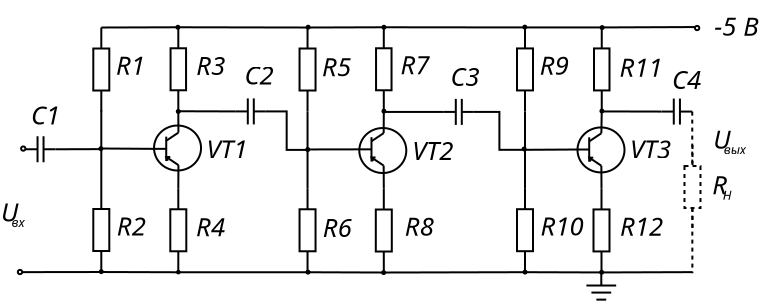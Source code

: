 <?xml version="1.0" encoding="UTF-8"?>
<dia:diagram xmlns:dia="http://www.lysator.liu.se/~alla/dia/">
  <dia:layer name="Фон" visible="true">
    <dia:object type="Standard - Ellipse" version="0" id="O0">
      <dia:attribute name="obj_pos">
        <dia:point val="9.037,5.95"/>
      </dia:attribute>
      <dia:attribute name="obj_bb">
        <dia:rectangle val="8.988,5.9;11.438,8.25"/>
      </dia:attribute>
      <dia:attribute name="elem_corner">
        <dia:point val="9.037,5.95"/>
      </dia:attribute>
      <dia:attribute name="elem_width">
        <dia:real val="2.35"/>
      </dia:attribute>
      <dia:attribute name="elem_height">
        <dia:real val="2.25"/>
      </dia:attribute>
    </dia:object>
    <dia:object type="Circuit - PNP Transistor" version="0" id="O1">
      <dia:attribute name="obj_pos">
        <dia:point val="9.037,6.304"/>
      </dia:attribute>
      <dia:attribute name="obj_bb">
        <dia:rectangle val="9.037,6.263;10.284,7.971"/>
      </dia:attribute>
      <dia:attribute name="elem_corner">
        <dia:point val="9.037,6.304"/>
      </dia:attribute>
      <dia:attribute name="elem_width">
        <dia:real val="1.219"/>
      </dia:attribute>
      <dia:attribute name="elem_height">
        <dia:real val="1.625"/>
      </dia:attribute>
      <dia:attribute name="line_width">
        <dia:real val="0.1"/>
      </dia:attribute>
      <dia:attribute name="line_colour">
        <dia:color val="#000000"/>
      </dia:attribute>
      <dia:attribute name="fill_colour">
        <dia:color val="#ffffff"/>
      </dia:attribute>
      <dia:attribute name="show_background">
        <dia:boolean val="true"/>
      </dia:attribute>
      <dia:attribute name="line_style">
        <dia:enum val="0"/>
        <dia:real val="1"/>
      </dia:attribute>
      <dia:attribute name="flip_horizontal">
        <dia:boolean val="false"/>
      </dia:attribute>
      <dia:attribute name="flip_vertical">
        <dia:boolean val="false"/>
      </dia:attribute>
    </dia:object>
    <dia:object type="Circuit - Vertical Resistor (European)" version="0" id="O2">
      <dia:attribute name="obj_pos">
        <dia:point val="9.85,9.088"/>
      </dia:attribute>
      <dia:attribute name="obj_bb">
        <dia:rectangle val="9.8,9.088;10.7,13.287"/>
      </dia:attribute>
      <dia:attribute name="elem_corner">
        <dia:point val="9.85,9.088"/>
      </dia:attribute>
      <dia:attribute name="elem_width">
        <dia:real val="0.8"/>
      </dia:attribute>
      <dia:attribute name="elem_height">
        <dia:real val="4.2"/>
      </dia:attribute>
      <dia:attribute name="line_width">
        <dia:real val="0.1"/>
      </dia:attribute>
      <dia:attribute name="line_colour">
        <dia:color val="#000000"/>
      </dia:attribute>
      <dia:attribute name="fill_colour">
        <dia:color val="#ffffff"/>
      </dia:attribute>
      <dia:attribute name="show_background">
        <dia:boolean val="true"/>
      </dia:attribute>
      <dia:attribute name="line_style">
        <dia:enum val="0"/>
        <dia:real val="1"/>
      </dia:attribute>
      <dia:attribute name="flip_horizontal">
        <dia:boolean val="false"/>
      </dia:attribute>
      <dia:attribute name="flip_vertical">
        <dia:boolean val="false"/>
      </dia:attribute>
    </dia:object>
    <dia:object type="Standard - Line" version="0" id="O3">
      <dia:attribute name="obj_pos">
        <dia:point val="10.256,7.929"/>
      </dia:attribute>
      <dia:attribute name="obj_bb">
        <dia:rectangle val="10.2,7.879;10.307,9.138"/>
      </dia:attribute>
      <dia:attribute name="conn_endpoints">
        <dia:point val="10.256,7.929"/>
        <dia:point val="10.25,9.088"/>
      </dia:attribute>
      <dia:attribute name="numcp">
        <dia:int val="1"/>
      </dia:attribute>
      <dia:connections>
        <dia:connection handle="0" to="O1" connection="2"/>
        <dia:connection handle="1" to="O2" connection="0"/>
      </dia:connections>
    </dia:object>
    <dia:object type="Circuit - Vertical Resistor (European)" version="0" id="O4">
      <dia:attribute name="obj_pos">
        <dia:point val="6,1.05"/>
      </dia:attribute>
      <dia:attribute name="obj_bb">
        <dia:rectangle val="5.95,1.05;6.85,5.25"/>
      </dia:attribute>
      <dia:attribute name="elem_corner">
        <dia:point val="6,1.05"/>
      </dia:attribute>
      <dia:attribute name="elem_width">
        <dia:real val="0.8"/>
      </dia:attribute>
      <dia:attribute name="elem_height">
        <dia:real val="4.2"/>
      </dia:attribute>
      <dia:attribute name="line_width">
        <dia:real val="0.1"/>
      </dia:attribute>
      <dia:attribute name="line_colour">
        <dia:color val="#000000"/>
      </dia:attribute>
      <dia:attribute name="fill_colour">
        <dia:color val="#ffffff"/>
      </dia:attribute>
      <dia:attribute name="show_background">
        <dia:boolean val="true"/>
      </dia:attribute>
      <dia:attribute name="line_style">
        <dia:enum val="0"/>
        <dia:real val="1"/>
      </dia:attribute>
      <dia:attribute name="flip_horizontal">
        <dia:boolean val="false"/>
      </dia:attribute>
      <dia:attribute name="flip_vertical">
        <dia:boolean val="false"/>
      </dia:attribute>
    </dia:object>
    <dia:object type="Circuit - Vertical Resistor (European)" version="0" id="O5">
      <dia:attribute name="obj_pos">
        <dia:point val="9.863,1.038"/>
      </dia:attribute>
      <dia:attribute name="obj_bb">
        <dia:rectangle val="9.812,1.038;10.688,5.237"/>
      </dia:attribute>
      <dia:attribute name="elem_corner">
        <dia:point val="9.863,1.038"/>
      </dia:attribute>
      <dia:attribute name="elem_width">
        <dia:real val="0.775"/>
      </dia:attribute>
      <dia:attribute name="elem_height">
        <dia:real val="4.2"/>
      </dia:attribute>
      <dia:attribute name="line_width">
        <dia:real val="0.1"/>
      </dia:attribute>
      <dia:attribute name="line_colour">
        <dia:color val="#000000"/>
      </dia:attribute>
      <dia:attribute name="fill_colour">
        <dia:color val="#ffffff"/>
      </dia:attribute>
      <dia:attribute name="show_background">
        <dia:boolean val="true"/>
      </dia:attribute>
      <dia:attribute name="line_style">
        <dia:enum val="0"/>
        <dia:real val="1"/>
      </dia:attribute>
      <dia:attribute name="flip_horizontal">
        <dia:boolean val="false"/>
      </dia:attribute>
      <dia:attribute name="flip_vertical">
        <dia:boolean val="false"/>
      </dia:attribute>
    </dia:object>
    <dia:object type="Circuit - Vertical Resistor (European)" version="0" id="O6">
      <dia:attribute name="obj_pos">
        <dia:point val="6,9.075"/>
      </dia:attribute>
      <dia:attribute name="obj_bb">
        <dia:rectangle val="5.95,9.075;6.85,13.275"/>
      </dia:attribute>
      <dia:attribute name="elem_corner">
        <dia:point val="6,9.075"/>
      </dia:attribute>
      <dia:attribute name="elem_width">
        <dia:real val="0.8"/>
      </dia:attribute>
      <dia:attribute name="elem_height">
        <dia:real val="4.2"/>
      </dia:attribute>
      <dia:attribute name="line_width">
        <dia:real val="0.1"/>
      </dia:attribute>
      <dia:attribute name="line_colour">
        <dia:color val="#000000"/>
      </dia:attribute>
      <dia:attribute name="fill_colour">
        <dia:color val="#ffffff"/>
      </dia:attribute>
      <dia:attribute name="show_background">
        <dia:boolean val="true"/>
      </dia:attribute>
      <dia:attribute name="line_style">
        <dia:enum val="0"/>
        <dia:real val="1"/>
      </dia:attribute>
      <dia:attribute name="flip_horizontal">
        <dia:boolean val="false"/>
      </dia:attribute>
      <dia:attribute name="flip_vertical">
        <dia:boolean val="false"/>
      </dia:attribute>
    </dia:object>
    <dia:object type="Standard - Line" version="0" id="O7">
      <dia:attribute name="obj_pos">
        <dia:point val="10.25,5.237"/>
      </dia:attribute>
      <dia:attribute name="obj_bb">
        <dia:rectangle val="10.2,5.187;10.307,6.354"/>
      </dia:attribute>
      <dia:attribute name="conn_endpoints">
        <dia:point val="10.25,5.237"/>
        <dia:point val="10.256,6.304"/>
      </dia:attribute>
      <dia:attribute name="numcp">
        <dia:int val="1"/>
      </dia:attribute>
      <dia:connections>
        <dia:connection handle="0" to="O5" connection="1"/>
        <dia:connection handle="1" to="O1" connection="1"/>
      </dia:connections>
    </dia:object>
    <dia:object type="Standard - Line" version="0" id="O8">
      <dia:attribute name="obj_pos">
        <dia:point val="6.4,5.188"/>
      </dia:attribute>
      <dia:attribute name="obj_bb">
        <dia:rectangle val="6.35,5.138;6.45,9.125"/>
      </dia:attribute>
      <dia:attribute name="conn_endpoints">
        <dia:point val="6.4,5.188"/>
        <dia:point val="6.4,9.075"/>
      </dia:attribute>
      <dia:attribute name="numcp">
        <dia:int val="1"/>
      </dia:attribute>
      <dia:connections>
        <dia:connection handle="1" to="O6" connection="0"/>
      </dia:connections>
    </dia:object>
    <dia:object type="Circuit - Horizontal Capacitor" version="0" id="O9">
      <dia:attribute name="obj_pos">
        <dia:point val="2.612,6.487"/>
      </dia:attribute>
      <dia:attribute name="obj_bb">
        <dia:rectangle val="2.612,6.487;4.112,7.787"/>
      </dia:attribute>
      <dia:attribute name="elem_corner">
        <dia:point val="2.612,6.487"/>
      </dia:attribute>
      <dia:attribute name="elem_width">
        <dia:real val="1.5"/>
      </dia:attribute>
      <dia:attribute name="elem_height">
        <dia:real val="1.3"/>
      </dia:attribute>
      <dia:attribute name="line_width">
        <dia:real val="0.1"/>
      </dia:attribute>
      <dia:attribute name="line_colour">
        <dia:color val="#000000"/>
      </dia:attribute>
      <dia:attribute name="fill_colour">
        <dia:color val="#ffffff"/>
      </dia:attribute>
      <dia:attribute name="show_background">
        <dia:boolean val="true"/>
      </dia:attribute>
      <dia:attribute name="line_style">
        <dia:enum val="0"/>
        <dia:real val="1"/>
      </dia:attribute>
      <dia:attribute name="flip_horizontal">
        <dia:boolean val="false"/>
      </dia:attribute>
      <dia:attribute name="flip_vertical">
        <dia:boolean val="false"/>
      </dia:attribute>
    </dia:object>
    <dia:object type="Circuit - Horizontal Capacitor" version="0" id="O10">
      <dia:attribute name="obj_pos">
        <dia:point val="13.125,4.595"/>
      </dia:attribute>
      <dia:attribute name="obj_bb">
        <dia:rectangle val="13.125,4.595;14.625,5.895"/>
      </dia:attribute>
      <dia:attribute name="elem_corner">
        <dia:point val="13.125,4.595"/>
      </dia:attribute>
      <dia:attribute name="elem_width">
        <dia:real val="1.5"/>
      </dia:attribute>
      <dia:attribute name="elem_height">
        <dia:real val="1.3"/>
      </dia:attribute>
      <dia:attribute name="line_width">
        <dia:real val="0.1"/>
      </dia:attribute>
      <dia:attribute name="line_colour">
        <dia:color val="#000000"/>
      </dia:attribute>
      <dia:attribute name="fill_colour">
        <dia:color val="#ffffff"/>
      </dia:attribute>
      <dia:attribute name="show_background">
        <dia:boolean val="true"/>
      </dia:attribute>
      <dia:attribute name="line_style">
        <dia:enum val="0"/>
        <dia:real val="1"/>
      </dia:attribute>
      <dia:attribute name="flip_horizontal">
        <dia:boolean val="false"/>
      </dia:attribute>
      <dia:attribute name="flip_vertical">
        <dia:boolean val="false"/>
      </dia:attribute>
    </dia:object>
    <dia:object type="Standard - Line" version="0" id="O11">
      <dia:attribute name="obj_pos">
        <dia:point val="6.4,13.275"/>
      </dia:attribute>
      <dia:attribute name="obj_bb">
        <dia:rectangle val="2.391,13.225;6.45,13.331"/>
      </dia:attribute>
      <dia:attribute name="conn_endpoints">
        <dia:point val="6.4,13.275"/>
        <dia:point val="2.441,13.281"/>
      </dia:attribute>
      <dia:attribute name="numcp">
        <dia:int val="1"/>
      </dia:attribute>
      <dia:connections>
        <dia:connection handle="0" to="O6" connection="1"/>
      </dia:connections>
    </dia:object>
    <dia:object type="Standard - Line" version="0" id="O12">
      <dia:attribute name="obj_pos">
        <dia:point val="13.125,5.245"/>
      </dia:attribute>
      <dia:attribute name="obj_bb">
        <dia:rectangle val="10.2,5.187;13.175,5.295"/>
      </dia:attribute>
      <dia:attribute name="conn_endpoints">
        <dia:point val="13.125,5.245"/>
        <dia:point val="10.25,5.237"/>
      </dia:attribute>
      <dia:attribute name="numcp">
        <dia:int val="1"/>
      </dia:attribute>
      <dia:connections>
        <dia:connection handle="0" to="O10" connection="0"/>
        <dia:connection handle="1" to="O5" connection="1"/>
      </dia:connections>
    </dia:object>
    <dia:object type="Standard - Ellipse" version="0" id="O13">
      <dia:attribute name="obj_pos">
        <dia:point val="2.389,6.997"/>
      </dia:attribute>
      <dia:attribute name="obj_bb">
        <dia:rectangle val="2.339,6.947;2.656,7.259"/>
      </dia:attribute>
      <dia:attribute name="elem_corner">
        <dia:point val="2.389,6.997"/>
      </dia:attribute>
      <dia:attribute name="elem_width">
        <dia:real val="0.217"/>
      </dia:attribute>
      <dia:attribute name="elem_height">
        <dia:real val="0.213"/>
      </dia:attribute>
    </dia:object>
    <dia:object type="Standard - Line" version="0" id="O14">
      <dia:attribute name="obj_pos">
        <dia:point val="9.037,7.117"/>
      </dia:attribute>
      <dia:attribute name="obj_bb">
        <dia:rectangle val="6.381,7.05;9.088,7.167"/>
      </dia:attribute>
      <dia:attribute name="conn_endpoints">
        <dia:point val="9.037,7.117"/>
        <dia:point val="6.431,7.1"/>
      </dia:attribute>
      <dia:attribute name="numcp">
        <dia:int val="1"/>
      </dia:attribute>
      <dia:connections>
        <dia:connection handle="0" to="O1" connection="0"/>
      </dia:connections>
    </dia:object>
    <dia:object type="Standard - Text" version="1" id="O15">
      <dia:attribute name="obj_pos">
        <dia:point val="7.137,3.413"/>
      </dia:attribute>
      <dia:attribute name="obj_bb">
        <dia:rectangle val="7.137,2.61;8.334,4.478"/>
      </dia:attribute>
      <dia:attribute name="text">
        <dia:composite type="text">
          <dia:attribute name="string">
            <dia:string>#R1 #</dia:string>
          </dia:attribute>
          <dia:attribute name="font">
            <dia:font family="gost type a" style="8" name="Courier"/>
          </dia:attribute>
          <dia:attribute name="height">
            <dia:real val="1.6"/>
          </dia:attribute>
          <dia:attribute name="pos">
            <dia:point val="7.137,3.413"/>
          </dia:attribute>
          <dia:attribute name="color">
            <dia:color val="#000000"/>
          </dia:attribute>
          <dia:attribute name="alignment">
            <dia:enum val="0"/>
          </dia:attribute>
        </dia:composite>
      </dia:attribute>
      <dia:attribute name="valign">
        <dia:enum val="3"/>
      </dia:attribute>
    </dia:object>
    <dia:object type="Standard - Text" version="1" id="O16">
      <dia:attribute name="obj_pos">
        <dia:point val="7.66,3.688"/>
      </dia:attribute>
      <dia:attribute name="obj_bb">
        <dia:rectangle val="7.66,3.288;7.66,4.487"/>
      </dia:attribute>
      <dia:attribute name="text">
        <dia:composite type="text">
          <dia:attribute name="string">
            <dia:string>##</dia:string>
          </dia:attribute>
          <dia:attribute name="font">
            <dia:font family="gost type a" style="8" name="Courier"/>
          </dia:attribute>
          <dia:attribute name="height">
            <dia:real val="0.8"/>
          </dia:attribute>
          <dia:attribute name="pos">
            <dia:point val="7.66,3.688"/>
          </dia:attribute>
          <dia:attribute name="color">
            <dia:color val="#000000"/>
          </dia:attribute>
          <dia:attribute name="alignment">
            <dia:enum val="0"/>
          </dia:attribute>
        </dia:composite>
      </dia:attribute>
      <dia:attribute name="valign">
        <dia:enum val="3"/>
      </dia:attribute>
    </dia:object>
    <dia:object type="Standard - Text" version="1" id="O17">
      <dia:attribute name="obj_pos">
        <dia:point val="7.172,11.449"/>
      </dia:attribute>
      <dia:attribute name="obj_bb">
        <dia:rectangle val="7.172,10.646;8.54,12.514"/>
      </dia:attribute>
      <dia:attribute name="text">
        <dia:composite type="text">
          <dia:attribute name="string">
            <dia:string>#R2 #</dia:string>
          </dia:attribute>
          <dia:attribute name="font">
            <dia:font family="gost type a" style="8" name="Courier"/>
          </dia:attribute>
          <dia:attribute name="height">
            <dia:real val="1.6"/>
          </dia:attribute>
          <dia:attribute name="pos">
            <dia:point val="7.172,11.449"/>
          </dia:attribute>
          <dia:attribute name="color">
            <dia:color val="#000000"/>
          </dia:attribute>
          <dia:attribute name="alignment">
            <dia:enum val="0"/>
          </dia:attribute>
        </dia:composite>
      </dia:attribute>
      <dia:attribute name="valign">
        <dia:enum val="3"/>
      </dia:attribute>
    </dia:object>
    <dia:object type="Standard - Text" version="1" id="O18">
      <dia:attribute name="obj_pos">
        <dia:point val="11.147,3.426"/>
      </dia:attribute>
      <dia:attribute name="obj_bb">
        <dia:rectangle val="11.147,2.624;12.457,4.491"/>
      </dia:attribute>
      <dia:attribute name="text">
        <dia:composite type="text">
          <dia:attribute name="string">
            <dia:string>#R3 #</dia:string>
          </dia:attribute>
          <dia:attribute name="font">
            <dia:font family="gost type a" style="8" name="Courier"/>
          </dia:attribute>
          <dia:attribute name="height">
            <dia:real val="1.6"/>
          </dia:attribute>
          <dia:attribute name="pos">
            <dia:point val="11.147,3.426"/>
          </dia:attribute>
          <dia:attribute name="color">
            <dia:color val="#000000"/>
          </dia:attribute>
          <dia:attribute name="alignment">
            <dia:enum val="0"/>
          </dia:attribute>
        </dia:composite>
      </dia:attribute>
      <dia:attribute name="valign">
        <dia:enum val="3"/>
      </dia:attribute>
    </dia:object>
    <dia:object type="Standard - Text" version="1" id="O19">
      <dia:attribute name="obj_pos">
        <dia:point val="2.885,5.899"/>
      </dia:attribute>
      <dia:attribute name="obj_bb">
        <dia:rectangle val="2.885,5.096;4.025,6.964"/>
      </dia:attribute>
      <dia:attribute name="text">
        <dia:composite type="text">
          <dia:attribute name="string">
            <dia:string>#C1 #</dia:string>
          </dia:attribute>
          <dia:attribute name="font">
            <dia:font family="gost type a" style="8" name="Courier"/>
          </dia:attribute>
          <dia:attribute name="height">
            <dia:real val="1.6"/>
          </dia:attribute>
          <dia:attribute name="pos">
            <dia:point val="2.885,5.899"/>
          </dia:attribute>
          <dia:attribute name="color">
            <dia:color val="#000000"/>
          </dia:attribute>
          <dia:attribute name="alignment">
            <dia:enum val="0"/>
          </dia:attribute>
        </dia:composite>
      </dia:attribute>
      <dia:attribute name="valign">
        <dia:enum val="3"/>
      </dia:attribute>
    </dia:object>
    <dia:object type="Standard - Text" version="1" id="O20">
      <dia:attribute name="obj_pos">
        <dia:point val="13.56,3.901"/>
      </dia:attribute>
      <dia:attribute name="obj_bb">
        <dia:rectangle val="13.56,3.099;14.87,4.966"/>
      </dia:attribute>
      <dia:attribute name="text">
        <dia:composite type="text">
          <dia:attribute name="string">
            <dia:string>#C2 #</dia:string>
          </dia:attribute>
          <dia:attribute name="font">
            <dia:font family="gost type a" style="8" name="Courier"/>
          </dia:attribute>
          <dia:attribute name="height">
            <dia:real val="1.6"/>
          </dia:attribute>
          <dia:attribute name="pos">
            <dia:point val="13.56,3.901"/>
          </dia:attribute>
          <dia:attribute name="color">
            <dia:color val="#000000"/>
          </dia:attribute>
          <dia:attribute name="alignment">
            <dia:enum val="0"/>
          </dia:attribute>
        </dia:composite>
      </dia:attribute>
      <dia:attribute name="valign">
        <dia:enum val="3"/>
      </dia:attribute>
    </dia:object>
    <dia:object type="Standard - Text" version="1" id="O21">
      <dia:attribute name="obj_pos">
        <dia:point val="11.66,7.599"/>
      </dia:attribute>
      <dia:attribute name="obj_bb">
        <dia:rectangle val="11.66,6.796;13.427,8.664"/>
      </dia:attribute>
      <dia:attribute name="text">
        <dia:composite type="text">
          <dia:attribute name="string">
            <dia:string>#VT1 #</dia:string>
          </dia:attribute>
          <dia:attribute name="font">
            <dia:font family="gost type a" style="8" name="Courier"/>
          </dia:attribute>
          <dia:attribute name="height">
            <dia:real val="1.6"/>
          </dia:attribute>
          <dia:attribute name="pos">
            <dia:point val="11.66,7.599"/>
          </dia:attribute>
          <dia:attribute name="color">
            <dia:color val="#000000"/>
          </dia:attribute>
          <dia:attribute name="alignment">
            <dia:enum val="0"/>
          </dia:attribute>
        </dia:composite>
      </dia:attribute>
      <dia:attribute name="valign">
        <dia:enum val="3"/>
      </dia:attribute>
    </dia:object>
    <dia:object type="Standard - Text" version="1" id="O22">
      <dia:attribute name="obj_pos">
        <dia:point val="1.385,10.751"/>
      </dia:attribute>
      <dia:attribute name="obj_bb">
        <dia:rectangle val="1.385,9.949;2.24,11.816"/>
      </dia:attribute>
      <dia:attribute name="text">
        <dia:composite type="text">
          <dia:attribute name="string">
            <dia:string>#U #</dia:string>
          </dia:attribute>
          <dia:attribute name="font">
            <dia:font family="gost type a" style="8" name="Courier"/>
          </dia:attribute>
          <dia:attribute name="height">
            <dia:real val="1.6"/>
          </dia:attribute>
          <dia:attribute name="pos">
            <dia:point val="1.385,10.751"/>
          </dia:attribute>
          <dia:attribute name="color">
            <dia:color val="#000000"/>
          </dia:attribute>
          <dia:attribute name="alignment">
            <dia:enum val="0"/>
          </dia:attribute>
        </dia:composite>
      </dia:attribute>
      <dia:attribute name="valign">
        <dia:enum val="3"/>
      </dia:attribute>
    </dia:object>
    <dia:object type="Standard - Text" version="1" id="O23">
      <dia:attribute name="obj_pos">
        <dia:point val="1.907,11.026"/>
      </dia:attribute>
      <dia:attribute name="obj_bb">
        <dia:rectangle val="1.907,10.624;2.703,11.559"/>
      </dia:attribute>
      <dia:attribute name="text">
        <dia:composite type="text">
          <dia:attribute name="string">
            <dia:string>#вх  #</dia:string>
          </dia:attribute>
          <dia:attribute name="font">
            <dia:font family="gost type a" style="8" name="Courier"/>
          </dia:attribute>
          <dia:attribute name="height">
            <dia:real val="0.8"/>
          </dia:attribute>
          <dia:attribute name="pos">
            <dia:point val="1.907,11.026"/>
          </dia:attribute>
          <dia:attribute name="color">
            <dia:color val="#000000"/>
          </dia:attribute>
          <dia:attribute name="alignment">
            <dia:enum val="0"/>
          </dia:attribute>
        </dia:composite>
      </dia:attribute>
      <dia:attribute name="valign">
        <dia:enum val="3"/>
      </dia:attribute>
    </dia:object>
    <dia:object type="Standard - Ellipse" version="0" id="O24">
      <dia:attribute name="obj_pos">
        <dia:point val="19.3,6.075"/>
      </dia:attribute>
      <dia:attribute name="obj_bb">
        <dia:rectangle val="19.25,6.025;21.7,8.375"/>
      </dia:attribute>
      <dia:attribute name="elem_corner">
        <dia:point val="19.3,6.075"/>
      </dia:attribute>
      <dia:attribute name="elem_width">
        <dia:real val="2.35"/>
      </dia:attribute>
      <dia:attribute name="elem_height">
        <dia:real val="2.25"/>
      </dia:attribute>
    </dia:object>
    <dia:object type="Circuit - PNP Transistor" version="0" id="O25">
      <dia:attribute name="obj_pos">
        <dia:point val="19.3,6.329"/>
      </dia:attribute>
      <dia:attribute name="obj_bb">
        <dia:rectangle val="19.3,6.288;20.547,7.996"/>
      </dia:attribute>
      <dia:attribute name="elem_corner">
        <dia:point val="19.3,6.329"/>
      </dia:attribute>
      <dia:attribute name="elem_width">
        <dia:real val="1.219"/>
      </dia:attribute>
      <dia:attribute name="elem_height">
        <dia:real val="1.625"/>
      </dia:attribute>
      <dia:attribute name="line_width">
        <dia:real val="0.1"/>
      </dia:attribute>
      <dia:attribute name="line_colour">
        <dia:color val="#000000"/>
      </dia:attribute>
      <dia:attribute name="fill_colour">
        <dia:color val="#ffffff"/>
      </dia:attribute>
      <dia:attribute name="show_background">
        <dia:boolean val="true"/>
      </dia:attribute>
      <dia:attribute name="line_style">
        <dia:enum val="0"/>
        <dia:real val="1"/>
      </dia:attribute>
      <dia:attribute name="flip_horizontal">
        <dia:boolean val="false"/>
      </dia:attribute>
      <dia:attribute name="flip_vertical">
        <dia:boolean val="false"/>
      </dia:attribute>
    </dia:object>
    <dia:object type="Circuit - Vertical Resistor (European)" version="0" id="O26">
      <dia:attribute name="obj_pos">
        <dia:point val="20.125,9.1"/>
      </dia:attribute>
      <dia:attribute name="obj_bb">
        <dia:rectangle val="20.075,9.1;20.975,13.3"/>
      </dia:attribute>
      <dia:attribute name="elem_corner">
        <dia:point val="20.125,9.1"/>
      </dia:attribute>
      <dia:attribute name="elem_width">
        <dia:real val="0.8"/>
      </dia:attribute>
      <dia:attribute name="elem_height">
        <dia:real val="4.2"/>
      </dia:attribute>
      <dia:attribute name="line_width">
        <dia:real val="0.1"/>
      </dia:attribute>
      <dia:attribute name="line_colour">
        <dia:color val="#000000"/>
      </dia:attribute>
      <dia:attribute name="fill_colour">
        <dia:color val="#ffffff"/>
      </dia:attribute>
      <dia:attribute name="show_background">
        <dia:boolean val="true"/>
      </dia:attribute>
      <dia:attribute name="line_style">
        <dia:enum val="0"/>
        <dia:real val="1"/>
      </dia:attribute>
      <dia:attribute name="flip_horizontal">
        <dia:boolean val="false"/>
      </dia:attribute>
      <dia:attribute name="flip_vertical">
        <dia:boolean val="false"/>
      </dia:attribute>
    </dia:object>
    <dia:object type="Standard - Line" version="0" id="O27">
      <dia:attribute name="obj_pos">
        <dia:point val="20.519,7.954"/>
      </dia:attribute>
      <dia:attribute name="obj_bb">
        <dia:rectangle val="20.468,7.904;20.575,9.15"/>
      </dia:attribute>
      <dia:attribute name="conn_endpoints">
        <dia:point val="20.519,7.954"/>
        <dia:point val="20.525,9.1"/>
      </dia:attribute>
      <dia:attribute name="numcp">
        <dia:int val="1"/>
      </dia:attribute>
      <dia:connections>
        <dia:connection handle="0" to="O25" connection="2"/>
        <dia:connection handle="1" to="O26" connection="0"/>
      </dia:connections>
    </dia:object>
    <dia:object type="Circuit - Vertical Resistor (European)" version="0" id="O28">
      <dia:attribute name="obj_pos">
        <dia:point val="16.312,1.05"/>
      </dia:attribute>
      <dia:attribute name="obj_bb">
        <dia:rectangle val="16.262,1.05;17.163,5.25"/>
      </dia:attribute>
      <dia:attribute name="elem_corner">
        <dia:point val="16.312,1.05"/>
      </dia:attribute>
      <dia:attribute name="elem_width">
        <dia:real val="0.8"/>
      </dia:attribute>
      <dia:attribute name="elem_height">
        <dia:real val="4.2"/>
      </dia:attribute>
      <dia:attribute name="line_width">
        <dia:real val="0.1"/>
      </dia:attribute>
      <dia:attribute name="line_colour">
        <dia:color val="#000000"/>
      </dia:attribute>
      <dia:attribute name="fill_colour">
        <dia:color val="#ffffff"/>
      </dia:attribute>
      <dia:attribute name="show_background">
        <dia:boolean val="true"/>
      </dia:attribute>
      <dia:attribute name="line_style">
        <dia:enum val="0"/>
        <dia:real val="1"/>
      </dia:attribute>
      <dia:attribute name="flip_horizontal">
        <dia:boolean val="false"/>
      </dia:attribute>
      <dia:attribute name="flip_vertical">
        <dia:boolean val="false"/>
      </dia:attribute>
    </dia:object>
    <dia:object type="Circuit - Vertical Resistor (European)" version="0" id="O29">
      <dia:attribute name="obj_pos">
        <dia:point val="20.137,1.038"/>
      </dia:attribute>
      <dia:attribute name="obj_bb">
        <dia:rectangle val="20.087,1.038;20.962,5.237"/>
      </dia:attribute>
      <dia:attribute name="elem_corner">
        <dia:point val="20.137,1.038"/>
      </dia:attribute>
      <dia:attribute name="elem_width">
        <dia:real val="0.775"/>
      </dia:attribute>
      <dia:attribute name="elem_height">
        <dia:real val="4.2"/>
      </dia:attribute>
      <dia:attribute name="line_width">
        <dia:real val="0.1"/>
      </dia:attribute>
      <dia:attribute name="line_colour">
        <dia:color val="#000000"/>
      </dia:attribute>
      <dia:attribute name="fill_colour">
        <dia:color val="#ffffff"/>
      </dia:attribute>
      <dia:attribute name="show_background">
        <dia:boolean val="true"/>
      </dia:attribute>
      <dia:attribute name="line_style">
        <dia:enum val="0"/>
        <dia:real val="1"/>
      </dia:attribute>
      <dia:attribute name="flip_horizontal">
        <dia:boolean val="false"/>
      </dia:attribute>
      <dia:attribute name="flip_vertical">
        <dia:boolean val="false"/>
      </dia:attribute>
    </dia:object>
    <dia:object type="Circuit - Vertical Resistor (European)" version="0" id="O30">
      <dia:attribute name="obj_pos">
        <dia:point val="16.312,9.088"/>
      </dia:attribute>
      <dia:attribute name="obj_bb">
        <dia:rectangle val="16.262,9.088;17.163,13.287"/>
      </dia:attribute>
      <dia:attribute name="elem_corner">
        <dia:point val="16.312,9.088"/>
      </dia:attribute>
      <dia:attribute name="elem_width">
        <dia:real val="0.8"/>
      </dia:attribute>
      <dia:attribute name="elem_height">
        <dia:real val="4.2"/>
      </dia:attribute>
      <dia:attribute name="line_width">
        <dia:real val="0.1"/>
      </dia:attribute>
      <dia:attribute name="line_colour">
        <dia:color val="#000000"/>
      </dia:attribute>
      <dia:attribute name="fill_colour">
        <dia:color val="#ffffff"/>
      </dia:attribute>
      <dia:attribute name="show_background">
        <dia:boolean val="true"/>
      </dia:attribute>
      <dia:attribute name="line_style">
        <dia:enum val="0"/>
        <dia:real val="1"/>
      </dia:attribute>
      <dia:attribute name="flip_horizontal">
        <dia:boolean val="false"/>
      </dia:attribute>
      <dia:attribute name="flip_vertical">
        <dia:boolean val="false"/>
      </dia:attribute>
    </dia:object>
    <dia:object type="Standard - Line" version="0" id="O31">
      <dia:attribute name="obj_pos">
        <dia:point val="20.525,5.237"/>
      </dia:attribute>
      <dia:attribute name="obj_bb">
        <dia:rectangle val="20.468,5.187;20.575,6.379"/>
      </dia:attribute>
      <dia:attribute name="conn_endpoints">
        <dia:point val="20.525,5.237"/>
        <dia:point val="20.519,6.329"/>
      </dia:attribute>
      <dia:attribute name="numcp">
        <dia:int val="1"/>
      </dia:attribute>
      <dia:connections>
        <dia:connection handle="0" to="O29" connection="1"/>
        <dia:connection handle="1" to="O25" connection="1"/>
      </dia:connections>
    </dia:object>
    <dia:object type="Standard - Line" version="0" id="O32">
      <dia:attribute name="obj_pos">
        <dia:point val="16.712,5.25"/>
      </dia:attribute>
      <dia:attribute name="obj_bb">
        <dia:rectangle val="16.663,5.2;16.762,9.137"/>
      </dia:attribute>
      <dia:attribute name="conn_endpoints">
        <dia:point val="16.712,5.25"/>
        <dia:point val="16.712,9.088"/>
      </dia:attribute>
      <dia:attribute name="numcp">
        <dia:int val="1"/>
      </dia:attribute>
      <dia:connections>
        <dia:connection handle="0" to="O28" connection="1"/>
        <dia:connection handle="1" to="O30" connection="0"/>
      </dia:connections>
    </dia:object>
    <dia:object type="Circuit - Horizontal Capacitor" version="0" id="O33">
      <dia:attribute name="obj_pos">
        <dia:point val="23.525,4.62"/>
      </dia:attribute>
      <dia:attribute name="obj_bb">
        <dia:rectangle val="23.525,4.62;25.025,5.92"/>
      </dia:attribute>
      <dia:attribute name="elem_corner">
        <dia:point val="23.525,4.62"/>
      </dia:attribute>
      <dia:attribute name="elem_width">
        <dia:real val="1.5"/>
      </dia:attribute>
      <dia:attribute name="elem_height">
        <dia:real val="1.3"/>
      </dia:attribute>
      <dia:attribute name="line_width">
        <dia:real val="0.1"/>
      </dia:attribute>
      <dia:attribute name="line_colour">
        <dia:color val="#000000"/>
      </dia:attribute>
      <dia:attribute name="fill_colour">
        <dia:color val="#ffffff"/>
      </dia:attribute>
      <dia:attribute name="show_background">
        <dia:boolean val="true"/>
      </dia:attribute>
      <dia:attribute name="line_style">
        <dia:enum val="0"/>
        <dia:real val="1"/>
      </dia:attribute>
      <dia:attribute name="flip_horizontal">
        <dia:boolean val="false"/>
      </dia:attribute>
      <dia:attribute name="flip_vertical">
        <dia:boolean val="false"/>
      </dia:attribute>
    </dia:object>
    <dia:object type="Standard - Line" version="0" id="O34">
      <dia:attribute name="obj_pos">
        <dia:point val="23.525,5.27"/>
      </dia:attribute>
      <dia:attribute name="obj_bb">
        <dia:rectangle val="20.459,5.22;23.575,5.322"/>
      </dia:attribute>
      <dia:attribute name="conn_endpoints">
        <dia:point val="23.525,5.27"/>
        <dia:point val="20.509,5.272"/>
      </dia:attribute>
      <dia:attribute name="numcp">
        <dia:int val="1"/>
      </dia:attribute>
      <dia:connections>
        <dia:connection handle="0" to="O33" connection="0"/>
      </dia:connections>
    </dia:object>
    <dia:object type="Standard - Line" version="0" id="O35">
      <dia:attribute name="obj_pos">
        <dia:point val="19.3,7.142"/>
      </dia:attribute>
      <dia:attribute name="obj_bb">
        <dia:rectangle val="16.656,7.092;19.35,7.197"/>
      </dia:attribute>
      <dia:attribute name="conn_endpoints">
        <dia:point val="19.3,7.142"/>
        <dia:point val="16.706,7.147"/>
      </dia:attribute>
      <dia:attribute name="numcp">
        <dia:int val="1"/>
      </dia:attribute>
      <dia:connections>
        <dia:connection handle="0" to="O25" connection="0"/>
      </dia:connections>
    </dia:object>
    <dia:object type="Standard - Text" version="1" id="O36">
      <dia:attribute name="obj_pos">
        <dia:point val="17.437,3.487"/>
      </dia:attribute>
      <dia:attribute name="obj_bb">
        <dia:rectangle val="17.437,2.685;18.747,4.553"/>
      </dia:attribute>
      <dia:attribute name="text">
        <dia:composite type="text">
          <dia:attribute name="string">
            <dia:string>#R5 #</dia:string>
          </dia:attribute>
          <dia:attribute name="font">
            <dia:font family="gost type a" style="8" name="Courier"/>
          </dia:attribute>
          <dia:attribute name="height">
            <dia:real val="1.6"/>
          </dia:attribute>
          <dia:attribute name="pos">
            <dia:point val="17.437,3.487"/>
          </dia:attribute>
          <dia:attribute name="color">
            <dia:color val="#000000"/>
          </dia:attribute>
          <dia:attribute name="alignment">
            <dia:enum val="0"/>
          </dia:attribute>
        </dia:composite>
      </dia:attribute>
      <dia:attribute name="valign">
        <dia:enum val="3"/>
      </dia:attribute>
    </dia:object>
    <dia:object type="Standard - Text" version="1" id="O37">
      <dia:attribute name="obj_pos">
        <dia:point val="17.472,11.524"/>
      </dia:attribute>
      <dia:attribute name="obj_bb">
        <dia:rectangle val="17.472,10.721;18.84,12.589"/>
      </dia:attribute>
      <dia:attribute name="text">
        <dia:composite type="text">
          <dia:attribute name="string">
            <dia:string>#R6 #</dia:string>
          </dia:attribute>
          <dia:attribute name="font">
            <dia:font family="gost type a" style="8" name="Courier"/>
          </dia:attribute>
          <dia:attribute name="height">
            <dia:real val="1.6"/>
          </dia:attribute>
          <dia:attribute name="pos">
            <dia:point val="17.472,11.524"/>
          </dia:attribute>
          <dia:attribute name="color">
            <dia:color val="#000000"/>
          </dia:attribute>
          <dia:attribute name="alignment">
            <dia:enum val="0"/>
          </dia:attribute>
        </dia:composite>
      </dia:attribute>
      <dia:attribute name="valign">
        <dia:enum val="3"/>
      </dia:attribute>
    </dia:object>
    <dia:object type="Standard - Text" version="1" id="O38">
      <dia:attribute name="obj_pos">
        <dia:point val="23.86,3.976"/>
      </dia:attribute>
      <dia:attribute name="obj_bb">
        <dia:rectangle val="23.86,3.174;25.112,5.041"/>
      </dia:attribute>
      <dia:attribute name="text">
        <dia:composite type="text">
          <dia:attribute name="string">
            <dia:string>#C3 #</dia:string>
          </dia:attribute>
          <dia:attribute name="font">
            <dia:font family="gost type a" style="8" name="Courier"/>
          </dia:attribute>
          <dia:attribute name="height">
            <dia:real val="1.6"/>
          </dia:attribute>
          <dia:attribute name="pos">
            <dia:point val="23.86,3.976"/>
          </dia:attribute>
          <dia:attribute name="color">
            <dia:color val="#000000"/>
          </dia:attribute>
          <dia:attribute name="alignment">
            <dia:enum val="0"/>
          </dia:attribute>
        </dia:composite>
      </dia:attribute>
      <dia:attribute name="valign">
        <dia:enum val="3"/>
      </dia:attribute>
    </dia:object>
    <dia:object type="Standard - Text" version="1" id="O39">
      <dia:attribute name="obj_pos">
        <dia:point val="21.947,7.674"/>
      </dia:attribute>
      <dia:attribute name="obj_bb">
        <dia:rectangle val="21.947,6.871;23.885,8.739"/>
      </dia:attribute>
      <dia:attribute name="text">
        <dia:composite type="text">
          <dia:attribute name="string">
            <dia:string>#VT2 #</dia:string>
          </dia:attribute>
          <dia:attribute name="font">
            <dia:font family="gost type a" style="8" name="Courier"/>
          </dia:attribute>
          <dia:attribute name="height">
            <dia:real val="1.6"/>
          </dia:attribute>
          <dia:attribute name="pos">
            <dia:point val="21.947,7.674"/>
          </dia:attribute>
          <dia:attribute name="color">
            <dia:color val="#000000"/>
          </dia:attribute>
          <dia:attribute name="alignment">
            <dia:enum val="0"/>
          </dia:attribute>
        </dia:composite>
      </dia:attribute>
      <dia:attribute name="valign">
        <dia:enum val="3"/>
      </dia:attribute>
    </dia:object>
    <dia:object type="Standard - Line" version="0" id="O40">
      <dia:attribute name="obj_pos">
        <dia:point val="20.525,1.038"/>
      </dia:attribute>
      <dia:attribute name="obj_bb">
        <dia:rectangle val="16.662,0.987;20.575,1.1"/>
      </dia:attribute>
      <dia:attribute name="conn_endpoints">
        <dia:point val="20.525,1.038"/>
        <dia:point val="16.712,1.05"/>
      </dia:attribute>
      <dia:attribute name="numcp">
        <dia:int val="1"/>
      </dia:attribute>
      <dia:connections>
        <dia:connection handle="0" to="O29" connection="0"/>
        <dia:connection handle="1" to="O28" connection="0"/>
      </dia:connections>
    </dia:object>
    <dia:object type="Standard - Line" version="0" id="O41">
      <dia:attribute name="obj_pos">
        <dia:point val="6.4,1.05"/>
      </dia:attribute>
      <dia:attribute name="obj_bb">
        <dia:rectangle val="6.35,0.987;10.3,1.1"/>
      </dia:attribute>
      <dia:attribute name="conn_endpoints">
        <dia:point val="6.4,1.05"/>
        <dia:point val="10.25,1.038"/>
      </dia:attribute>
      <dia:attribute name="numcp">
        <dia:int val="1"/>
      </dia:attribute>
      <dia:connections>
        <dia:connection handle="0" to="O4" connection="0"/>
        <dia:connection handle="1" to="O5" connection="0"/>
      </dia:connections>
    </dia:object>
    <dia:object type="Standard - Line" version="0" id="O42">
      <dia:attribute name="obj_pos">
        <dia:point val="10.25,1.038"/>
      </dia:attribute>
      <dia:attribute name="obj_bb">
        <dia:rectangle val="10.2,0.987;16.763,1.1"/>
      </dia:attribute>
      <dia:attribute name="conn_endpoints">
        <dia:point val="10.25,1.038"/>
        <dia:point val="16.712,1.05"/>
      </dia:attribute>
      <dia:attribute name="numcp">
        <dia:int val="1"/>
      </dia:attribute>
      <dia:connections>
        <dia:connection handle="0" to="O5" connection="0"/>
        <dia:connection handle="1" to="O28" connection="0"/>
      </dia:connections>
    </dia:object>
    <dia:object type="Standard - Line" version="0" id="O43">
      <dia:attribute name="obj_pos">
        <dia:point val="6.4,13.275"/>
      </dia:attribute>
      <dia:attribute name="obj_bb">
        <dia:rectangle val="6.35,13.225;10.3,13.338"/>
      </dia:attribute>
      <dia:attribute name="conn_endpoints">
        <dia:point val="6.4,13.275"/>
        <dia:point val="10.25,13.287"/>
      </dia:attribute>
      <dia:attribute name="numcp">
        <dia:int val="1"/>
      </dia:attribute>
      <dia:connections>
        <dia:connection handle="0" to="O6" connection="1"/>
        <dia:connection handle="1" to="O2" connection="1"/>
      </dia:connections>
    </dia:object>
    <dia:object type="Standard - Line" version="0" id="O44">
      <dia:attribute name="obj_pos">
        <dia:point val="10.25,13.287"/>
      </dia:attribute>
      <dia:attribute name="obj_bb">
        <dia:rectangle val="10.2,13.238;16.762,13.338"/>
      </dia:attribute>
      <dia:attribute name="conn_endpoints">
        <dia:point val="10.25,13.287"/>
        <dia:point val="16.712,13.287"/>
      </dia:attribute>
      <dia:attribute name="numcp">
        <dia:int val="1"/>
      </dia:attribute>
      <dia:connections>
        <dia:connection handle="0" to="O2" connection="1"/>
        <dia:connection handle="1" to="O30" connection="1"/>
      </dia:connections>
    </dia:object>
    <dia:object type="Standard - Line" version="0" id="O45">
      <dia:attribute name="obj_pos">
        <dia:point val="16.712,13.287"/>
      </dia:attribute>
      <dia:attribute name="obj_bb">
        <dia:rectangle val="16.662,13.237;20.575,13.35"/>
      </dia:attribute>
      <dia:attribute name="conn_endpoints">
        <dia:point val="16.712,13.287"/>
        <dia:point val="20.525,13.3"/>
      </dia:attribute>
      <dia:attribute name="numcp">
        <dia:int val="1"/>
      </dia:attribute>
      <dia:connections>
        <dia:connection handle="0" to="O30" connection="1"/>
        <dia:connection handle="1" to="O26" connection="1"/>
      </dia:connections>
    </dia:object>
    <dia:object type="Standard - Line" version="0" id="O46">
      <dia:attribute name="obj_pos">
        <dia:point val="4.112,7.138"/>
      </dia:attribute>
      <dia:attribute name="obj_bb">
        <dia:rectangle val="4.062,7.081;6.45,7.188"/>
      </dia:attribute>
      <dia:attribute name="conn_endpoints">
        <dia:point val="4.112,7.138"/>
        <dia:point val="6.4,7.131"/>
      </dia:attribute>
      <dia:attribute name="numcp">
        <dia:int val="1"/>
      </dia:attribute>
      <dia:connections>
        <dia:connection handle="0" to="O9" connection="1"/>
        <dia:connection handle="1" to="O8" connection="0"/>
      </dia:connections>
    </dia:object>
    <dia:object type="Standard - Ellipse" version="0" id="O47">
      <dia:attribute name="obj_pos">
        <dia:point val="30.21,6.046"/>
      </dia:attribute>
      <dia:attribute name="obj_bb">
        <dia:rectangle val="30.16,5.996;32.61,8.346"/>
      </dia:attribute>
      <dia:attribute name="elem_corner">
        <dia:point val="30.21,6.046"/>
      </dia:attribute>
      <dia:attribute name="elem_width">
        <dia:real val="2.35"/>
      </dia:attribute>
      <dia:attribute name="elem_height">
        <dia:real val="2.25"/>
      </dia:attribute>
    </dia:object>
    <dia:object type="Circuit - PNP Transistor" version="0" id="O48">
      <dia:attribute name="obj_pos">
        <dia:point val="30.185,6.338"/>
      </dia:attribute>
      <dia:attribute name="obj_bb">
        <dia:rectangle val="30.185,6.296;31.431,8.005"/>
      </dia:attribute>
      <dia:attribute name="elem_corner">
        <dia:point val="30.185,6.338"/>
      </dia:attribute>
      <dia:attribute name="elem_width">
        <dia:real val="1.219"/>
      </dia:attribute>
      <dia:attribute name="elem_height">
        <dia:real val="1.625"/>
      </dia:attribute>
      <dia:attribute name="line_width">
        <dia:real val="0.1"/>
      </dia:attribute>
      <dia:attribute name="line_colour">
        <dia:color val="#000000"/>
      </dia:attribute>
      <dia:attribute name="fill_colour">
        <dia:color val="#ffffff"/>
      </dia:attribute>
      <dia:attribute name="show_background">
        <dia:boolean val="true"/>
      </dia:attribute>
      <dia:attribute name="line_style">
        <dia:enum val="0"/>
        <dia:real val="1"/>
      </dia:attribute>
      <dia:attribute name="flip_horizontal">
        <dia:boolean val="false"/>
      </dia:attribute>
      <dia:attribute name="flip_vertical">
        <dia:boolean val="false"/>
      </dia:attribute>
    </dia:object>
    <dia:object type="Circuit - Vertical Resistor (European)" version="0" id="O49">
      <dia:attribute name="obj_pos">
        <dia:point val="31.01,9.096"/>
      </dia:attribute>
      <dia:attribute name="obj_bb">
        <dia:rectangle val="30.96,9.096;31.86,13.296"/>
      </dia:attribute>
      <dia:attribute name="elem_corner">
        <dia:point val="31.01,9.096"/>
      </dia:attribute>
      <dia:attribute name="elem_width">
        <dia:real val="0.8"/>
      </dia:attribute>
      <dia:attribute name="elem_height">
        <dia:real val="4.2"/>
      </dia:attribute>
      <dia:attribute name="line_width">
        <dia:real val="0.1"/>
      </dia:attribute>
      <dia:attribute name="line_colour">
        <dia:color val="#000000"/>
      </dia:attribute>
      <dia:attribute name="fill_colour">
        <dia:color val="#ffffff"/>
      </dia:attribute>
      <dia:attribute name="show_background">
        <dia:boolean val="true"/>
      </dia:attribute>
      <dia:attribute name="line_style">
        <dia:enum val="0"/>
        <dia:real val="1"/>
      </dia:attribute>
      <dia:attribute name="flip_horizontal">
        <dia:boolean val="false"/>
      </dia:attribute>
      <dia:attribute name="flip_vertical">
        <dia:boolean val="false"/>
      </dia:attribute>
    </dia:object>
    <dia:object type="Standard - Line" version="0" id="O50">
      <dia:attribute name="obj_pos">
        <dia:point val="31.403,7.963"/>
      </dia:attribute>
      <dia:attribute name="obj_bb">
        <dia:rectangle val="31.353,7.913;31.46,9.147"/>
      </dia:attribute>
      <dia:attribute name="conn_endpoints">
        <dia:point val="31.403,7.963"/>
        <dia:point val="31.41,9.096"/>
      </dia:attribute>
      <dia:attribute name="numcp">
        <dia:int val="1"/>
      </dia:attribute>
      <dia:connections>
        <dia:connection handle="0" to="O48" connection="2"/>
        <dia:connection handle="1" to="O49" connection="0"/>
      </dia:connections>
    </dia:object>
    <dia:object type="Circuit - Vertical Resistor (European)" version="0" id="O51">
      <dia:attribute name="obj_pos">
        <dia:point val="27.185,1.046"/>
      </dia:attribute>
      <dia:attribute name="obj_bb">
        <dia:rectangle val="27.135,1.046;28.035,5.246"/>
      </dia:attribute>
      <dia:attribute name="elem_corner">
        <dia:point val="27.185,1.046"/>
      </dia:attribute>
      <dia:attribute name="elem_width">
        <dia:real val="0.8"/>
      </dia:attribute>
      <dia:attribute name="elem_height">
        <dia:real val="4.2"/>
      </dia:attribute>
      <dia:attribute name="line_width">
        <dia:real val="0.1"/>
      </dia:attribute>
      <dia:attribute name="line_colour">
        <dia:color val="#000000"/>
      </dia:attribute>
      <dia:attribute name="fill_colour">
        <dia:color val="#ffffff"/>
      </dia:attribute>
      <dia:attribute name="show_background">
        <dia:boolean val="true"/>
      </dia:attribute>
      <dia:attribute name="line_style">
        <dia:enum val="0"/>
        <dia:real val="1"/>
      </dia:attribute>
      <dia:attribute name="flip_horizontal">
        <dia:boolean val="false"/>
      </dia:attribute>
      <dia:attribute name="flip_vertical">
        <dia:boolean val="false"/>
      </dia:attribute>
    </dia:object>
    <dia:object type="Circuit - Vertical Resistor (European)" version="0" id="O52">
      <dia:attribute name="obj_pos">
        <dia:point val="31.035,1.046"/>
      </dia:attribute>
      <dia:attribute name="obj_bb">
        <dia:rectangle val="30.985,1.046;31.86,5.246"/>
      </dia:attribute>
      <dia:attribute name="elem_corner">
        <dia:point val="31.035,1.046"/>
      </dia:attribute>
      <dia:attribute name="elem_width">
        <dia:real val="0.775"/>
      </dia:attribute>
      <dia:attribute name="elem_height">
        <dia:real val="4.2"/>
      </dia:attribute>
      <dia:attribute name="line_width">
        <dia:real val="0.1"/>
      </dia:attribute>
      <dia:attribute name="line_colour">
        <dia:color val="#000000"/>
      </dia:attribute>
      <dia:attribute name="fill_colour">
        <dia:color val="#ffffff"/>
      </dia:attribute>
      <dia:attribute name="show_background">
        <dia:boolean val="true"/>
      </dia:attribute>
      <dia:attribute name="line_style">
        <dia:enum val="0"/>
        <dia:real val="1"/>
      </dia:attribute>
      <dia:attribute name="flip_horizontal">
        <dia:boolean val="false"/>
      </dia:attribute>
      <dia:attribute name="flip_vertical">
        <dia:boolean val="false"/>
      </dia:attribute>
    </dia:object>
    <dia:object type="Circuit - Vertical Resistor (European)" version="0" id="O53">
      <dia:attribute name="obj_pos">
        <dia:point val="27.185,9.084"/>
      </dia:attribute>
      <dia:attribute name="obj_bb">
        <dia:rectangle val="27.135,9.084;28.035,13.284"/>
      </dia:attribute>
      <dia:attribute name="elem_corner">
        <dia:point val="27.185,9.084"/>
      </dia:attribute>
      <dia:attribute name="elem_width">
        <dia:real val="0.8"/>
      </dia:attribute>
      <dia:attribute name="elem_height">
        <dia:real val="4.2"/>
      </dia:attribute>
      <dia:attribute name="line_width">
        <dia:real val="0.1"/>
      </dia:attribute>
      <dia:attribute name="line_colour">
        <dia:color val="#000000"/>
      </dia:attribute>
      <dia:attribute name="fill_colour">
        <dia:color val="#ffffff"/>
      </dia:attribute>
      <dia:attribute name="show_background">
        <dia:boolean val="true"/>
      </dia:attribute>
      <dia:attribute name="line_style">
        <dia:enum val="0"/>
        <dia:real val="1"/>
      </dia:attribute>
      <dia:attribute name="flip_horizontal">
        <dia:boolean val="false"/>
      </dia:attribute>
      <dia:attribute name="flip_vertical">
        <dia:boolean val="false"/>
      </dia:attribute>
    </dia:object>
    <dia:object type="Standard - Line" version="0" id="O54">
      <dia:attribute name="obj_pos">
        <dia:point val="31.422,5.246"/>
      </dia:attribute>
      <dia:attribute name="obj_bb">
        <dia:rectangle val="31.352,5.195;31.473,6.389"/>
      </dia:attribute>
      <dia:attribute name="conn_endpoints">
        <dia:point val="31.422,5.246"/>
        <dia:point val="31.403,6.338"/>
      </dia:attribute>
      <dia:attribute name="numcp">
        <dia:int val="1"/>
      </dia:attribute>
      <dia:connections>
        <dia:connection handle="0" to="O52" connection="1"/>
        <dia:connection handle="1" to="O48" connection="1"/>
      </dia:connections>
    </dia:object>
    <dia:object type="Standard - Line" version="0" id="O55">
      <dia:attribute name="obj_pos">
        <dia:point val="27.585,5.246"/>
      </dia:attribute>
      <dia:attribute name="obj_bb">
        <dia:rectangle val="27.535,5.196;27.635,9.134"/>
      </dia:attribute>
      <dia:attribute name="conn_endpoints">
        <dia:point val="27.585,5.246"/>
        <dia:point val="27.585,9.084"/>
      </dia:attribute>
      <dia:attribute name="numcp">
        <dia:int val="1"/>
      </dia:attribute>
      <dia:connections>
        <dia:connection handle="0" to="O51" connection="1"/>
        <dia:connection handle="1" to="O53" connection="0"/>
      </dia:connections>
    </dia:object>
    <dia:object type="Standard - Line" version="0" id="O56">
      <dia:attribute name="obj_pos">
        <dia:point val="30.185,7.15"/>
      </dia:attribute>
      <dia:attribute name="obj_bb">
        <dia:rectangle val="27.534,7.1;30.235,7.215"/>
      </dia:attribute>
      <dia:attribute name="conn_endpoints">
        <dia:point val="30.185,7.15"/>
        <dia:point val="27.585,7.165"/>
      </dia:attribute>
      <dia:attribute name="numcp">
        <dia:int val="1"/>
      </dia:attribute>
      <dia:connections>
        <dia:connection handle="0" to="O48" connection="0"/>
        <dia:connection handle="1" to="O55" connection="0"/>
      </dia:connections>
    </dia:object>
    <dia:object type="Standard - Text" version="1" id="O57">
      <dia:attribute name="obj_pos">
        <dia:point val="28.321,3.409"/>
      </dia:attribute>
      <dia:attribute name="obj_bb">
        <dia:rectangle val="28.321,2.606;29.689,4.474"/>
      </dia:attribute>
      <dia:attribute name="text">
        <dia:composite type="text">
          <dia:attribute name="string">
            <dia:string>#R9 #</dia:string>
          </dia:attribute>
          <dia:attribute name="font">
            <dia:font family="gost type a" style="8" name="Courier"/>
          </dia:attribute>
          <dia:attribute name="height">
            <dia:real val="1.6"/>
          </dia:attribute>
          <dia:attribute name="pos">
            <dia:point val="28.321,3.409"/>
          </dia:attribute>
          <dia:attribute name="color">
            <dia:color val="#000000"/>
          </dia:attribute>
          <dia:attribute name="alignment">
            <dia:enum val="0"/>
          </dia:attribute>
        </dia:composite>
      </dia:attribute>
      <dia:attribute name="valign">
        <dia:enum val="3"/>
      </dia:attribute>
    </dia:object>
    <dia:object type="Standard - Text" version="1" id="O58">
      <dia:attribute name="obj_pos">
        <dia:point val="28.357,11.445"/>
      </dia:attribute>
      <dia:attribute name="obj_bb">
        <dia:rectangle val="28.357,10.643;30.067,12.51"/>
      </dia:attribute>
      <dia:attribute name="text">
        <dia:composite type="text">
          <dia:attribute name="string">
            <dia:string>#R10 #</dia:string>
          </dia:attribute>
          <dia:attribute name="font">
            <dia:font family="gost type a" style="8" name="Courier"/>
          </dia:attribute>
          <dia:attribute name="height">
            <dia:real val="1.6"/>
          </dia:attribute>
          <dia:attribute name="pos">
            <dia:point val="28.357,11.445"/>
          </dia:attribute>
          <dia:attribute name="color">
            <dia:color val="#000000"/>
          </dia:attribute>
          <dia:attribute name="alignment">
            <dia:enum val="0"/>
          </dia:attribute>
        </dia:composite>
      </dia:attribute>
      <dia:attribute name="valign">
        <dia:enum val="3"/>
      </dia:attribute>
    </dia:object>
    <dia:object type="Standard - Text" version="1" id="O59">
      <dia:attribute name="obj_pos">
        <dia:point val="32.832,7.595"/>
      </dia:attribute>
      <dia:attribute name="obj_bb">
        <dia:rectangle val="32.832,6.793;34.712,8.66"/>
      </dia:attribute>
      <dia:attribute name="text">
        <dia:composite type="text">
          <dia:attribute name="string">
            <dia:string>#VT3 #</dia:string>
          </dia:attribute>
          <dia:attribute name="font">
            <dia:font family="gost type a" style="8" name="Courier"/>
          </dia:attribute>
          <dia:attribute name="height">
            <dia:real val="1.6"/>
          </dia:attribute>
          <dia:attribute name="pos">
            <dia:point val="32.832,7.595"/>
          </dia:attribute>
          <dia:attribute name="color">
            <dia:color val="#000000"/>
          </dia:attribute>
          <dia:attribute name="alignment">
            <dia:enum val="0"/>
          </dia:attribute>
        </dia:composite>
      </dia:attribute>
      <dia:attribute name="valign">
        <dia:enum val="3"/>
      </dia:attribute>
    </dia:object>
    <dia:object type="Standard - Line" version="0" id="O60">
      <dia:attribute name="obj_pos">
        <dia:point val="27.585,1.046"/>
      </dia:attribute>
      <dia:attribute name="obj_bb">
        <dia:rectangle val="27.535,0.996;31.472,1.096"/>
      </dia:attribute>
      <dia:attribute name="conn_endpoints">
        <dia:point val="27.585,1.046"/>
        <dia:point val="31.422,1.046"/>
      </dia:attribute>
      <dia:attribute name="numcp">
        <dia:int val="1"/>
      </dia:attribute>
      <dia:connections>
        <dia:connection handle="0" to="O51" connection="0"/>
        <dia:connection handle="1" to="O52" connection="0"/>
      </dia:connections>
    </dia:object>
    <dia:object type="Standard - Line" version="0" id="O61">
      <dia:attribute name="obj_pos">
        <dia:point val="27.585,13.284"/>
      </dia:attribute>
      <dia:attribute name="obj_bb">
        <dia:rectangle val="27.534,13.233;31.46,13.346"/>
      </dia:attribute>
      <dia:attribute name="conn_endpoints">
        <dia:point val="27.585,13.284"/>
        <dia:point val="31.41,13.296"/>
      </dia:attribute>
      <dia:attribute name="numcp">
        <dia:int val="1"/>
      </dia:attribute>
      <dia:connections>
        <dia:connection handle="0" to="O53" connection="1"/>
        <dia:connection handle="1" to="O49" connection="1"/>
      </dia:connections>
    </dia:object>
    <dia:object type="Standard - ZigZagLine" version="1" id="O62">
      <dia:attribute name="obj_pos">
        <dia:point val="14.625,5.245"/>
      </dia:attribute>
      <dia:attribute name="obj_bb">
        <dia:rectangle val="14.575,5.195;16.762,7.219"/>
      </dia:attribute>
      <dia:attribute name="orth_points">
        <dia:point val="14.625,5.245"/>
        <dia:point val="15.669,5.245"/>
        <dia:point val="15.669,7.169"/>
        <dia:point val="16.712,7.169"/>
      </dia:attribute>
      <dia:attribute name="orth_orient">
        <dia:enum val="0"/>
        <dia:enum val="1"/>
        <dia:enum val="0"/>
      </dia:attribute>
      <dia:attribute name="autorouting">
        <dia:boolean val="true"/>
      </dia:attribute>
      <dia:connections>
        <dia:connection handle="0" to="O10" connection="1"/>
        <dia:connection handle="1" to="O32" connection="0"/>
      </dia:connections>
    </dia:object>
    <dia:object type="Standard - Line" version="0" id="O63">
      <dia:attribute name="obj_pos">
        <dia:point val="20.525,1.038"/>
      </dia:attribute>
      <dia:attribute name="obj_bb">
        <dia:rectangle val="20.475,0.987;27.635,1.096"/>
      </dia:attribute>
      <dia:attribute name="conn_endpoints">
        <dia:point val="20.525,1.038"/>
        <dia:point val="27.585,1.046"/>
      </dia:attribute>
      <dia:attribute name="numcp">
        <dia:int val="1"/>
      </dia:attribute>
      <dia:connections>
        <dia:connection handle="0" to="O29" connection="0"/>
        <dia:connection handle="1" to="O51" connection="0"/>
      </dia:connections>
    </dia:object>
    <dia:object type="Standard - Line" version="0" id="O64">
      <dia:attribute name="obj_pos">
        <dia:point val="20.525,13.3"/>
      </dia:attribute>
      <dia:attribute name="obj_bb">
        <dia:rectangle val="20.475,13.234;27.635,13.35"/>
      </dia:attribute>
      <dia:attribute name="conn_endpoints">
        <dia:point val="20.525,13.3"/>
        <dia:point val="27.585,13.284"/>
      </dia:attribute>
      <dia:attribute name="numcp">
        <dia:int val="1"/>
      </dia:attribute>
      <dia:connections>
        <dia:connection handle="0" to="O26" connection="1"/>
        <dia:connection handle="1" to="O53" connection="1"/>
      </dia:connections>
    </dia:object>
    <dia:object type="Standard - ZigZagLine" version="1" id="O65">
      <dia:attribute name="obj_pos">
        <dia:point val="25.025,5.27"/>
      </dia:attribute>
      <dia:attribute name="obj_bb">
        <dia:rectangle val="24.975,5.22;27.635,7.215"/>
      </dia:attribute>
      <dia:attribute name="orth_points">
        <dia:point val="25.025,5.27"/>
        <dia:point val="26.305,5.27"/>
        <dia:point val="26.305,7.165"/>
        <dia:point val="27.585,7.165"/>
      </dia:attribute>
      <dia:attribute name="orth_orient">
        <dia:enum val="0"/>
        <dia:enum val="1"/>
        <dia:enum val="0"/>
      </dia:attribute>
      <dia:attribute name="autorouting">
        <dia:boolean val="true"/>
      </dia:attribute>
      <dia:connections>
        <dia:connection handle="0" to="O33" connection="1"/>
        <dia:connection handle="1" to="O55" connection="0"/>
      </dia:connections>
    </dia:object>
    <dia:object type="Standard - Text" version="1" id="O66">
      <dia:attribute name="obj_pos">
        <dia:point val="11.797,2.926"/>
      </dia:attribute>
      <dia:attribute name="obj_bb">
        <dia:rectangle val="11.797,2.523;11.967,3.458"/>
      </dia:attribute>
      <dia:attribute name="text">
        <dia:composite type="text">
          <dia:attribute name="string">
            <dia:string># #</dia:string>
          </dia:attribute>
          <dia:attribute name="font">
            <dia:font family="gost type a" style="8" name="Courier"/>
          </dia:attribute>
          <dia:attribute name="height">
            <dia:real val="0.8"/>
          </dia:attribute>
          <dia:attribute name="pos">
            <dia:point val="11.797,2.926"/>
          </dia:attribute>
          <dia:attribute name="color">
            <dia:color val="#000000"/>
          </dia:attribute>
          <dia:attribute name="alignment">
            <dia:enum val="0"/>
          </dia:attribute>
        </dia:composite>
      </dia:attribute>
      <dia:attribute name="valign">
        <dia:enum val="3"/>
      </dia:attribute>
    </dia:object>
    <dia:object type="Standard - Text" version="1" id="O67">
      <dia:attribute name="obj_pos">
        <dia:point val="11.135,11.49"/>
      </dia:attribute>
      <dia:attribute name="obj_bb">
        <dia:rectangle val="11.135,10.688;12.502,12.555"/>
      </dia:attribute>
      <dia:attribute name="text">
        <dia:composite type="text">
          <dia:attribute name="string">
            <dia:string>#R4 #</dia:string>
          </dia:attribute>
          <dia:attribute name="font">
            <dia:font family="gost type a" style="8" name="Courier"/>
          </dia:attribute>
          <dia:attribute name="height">
            <dia:real val="1.6"/>
          </dia:attribute>
          <dia:attribute name="pos">
            <dia:point val="11.135,11.49"/>
          </dia:attribute>
          <dia:attribute name="color">
            <dia:color val="#000000"/>
          </dia:attribute>
          <dia:attribute name="alignment">
            <dia:enum val="0"/>
          </dia:attribute>
        </dia:composite>
      </dia:attribute>
      <dia:attribute name="valign">
        <dia:enum val="3"/>
      </dia:attribute>
    </dia:object>
    <dia:object type="Standard - Text" version="1" id="O68">
      <dia:attribute name="obj_pos">
        <dia:point val="11.784,10.989"/>
      </dia:attribute>
      <dia:attribute name="obj_bb">
        <dia:rectangle val="11.784,10.589;11.784,11.789"/>
      </dia:attribute>
      <dia:attribute name="text">
        <dia:composite type="text">
          <dia:attribute name="string">
            <dia:string>##</dia:string>
          </dia:attribute>
          <dia:attribute name="font">
            <dia:font family="gost type a" style="8" name="Courier"/>
          </dia:attribute>
          <dia:attribute name="height">
            <dia:real val="0.8"/>
          </dia:attribute>
          <dia:attribute name="pos">
            <dia:point val="11.784,10.989"/>
          </dia:attribute>
          <dia:attribute name="color">
            <dia:color val="#000000"/>
          </dia:attribute>
          <dia:attribute name="alignment">
            <dia:enum val="0"/>
          </dia:attribute>
        </dia:composite>
      </dia:attribute>
      <dia:attribute name="valign">
        <dia:enum val="3"/>
      </dia:attribute>
    </dia:object>
    <dia:object type="Standard - Text" version="1" id="O69">
      <dia:attribute name="obj_pos">
        <dia:point val="21.361,3.381"/>
      </dia:attribute>
      <dia:attribute name="obj_bb">
        <dia:rectangle val="21.361,2.578;22.729,4.446"/>
      </dia:attribute>
      <dia:attribute name="text">
        <dia:composite type="text">
          <dia:attribute name="string">
            <dia:string>#R7 #</dia:string>
          </dia:attribute>
          <dia:attribute name="font">
            <dia:font family="gost type a" style="8" name="Courier"/>
          </dia:attribute>
          <dia:attribute name="height">
            <dia:real val="1.6"/>
          </dia:attribute>
          <dia:attribute name="pos">
            <dia:point val="21.361,3.381"/>
          </dia:attribute>
          <dia:attribute name="color">
            <dia:color val="#000000"/>
          </dia:attribute>
          <dia:attribute name="alignment">
            <dia:enum val="0"/>
          </dia:attribute>
        </dia:composite>
      </dia:attribute>
      <dia:attribute name="valign">
        <dia:enum val="3"/>
      </dia:attribute>
    </dia:object>
    <dia:object type="Standard - Text" version="1" id="O70">
      <dia:attribute name="obj_pos">
        <dia:point val="22.011,2.88"/>
      </dia:attribute>
      <dia:attribute name="obj_bb">
        <dia:rectangle val="22.011,2.48;22.011,3.68"/>
      </dia:attribute>
      <dia:attribute name="text">
        <dia:composite type="text">
          <dia:attribute name="string">
            <dia:string>##</dia:string>
          </dia:attribute>
          <dia:attribute name="font">
            <dia:font family="gost type a" style="8" name="Courier"/>
          </dia:attribute>
          <dia:attribute name="height">
            <dia:real val="0.8"/>
          </dia:attribute>
          <dia:attribute name="pos">
            <dia:point val="22.011,2.88"/>
          </dia:attribute>
          <dia:attribute name="color">
            <dia:color val="#000000"/>
          </dia:attribute>
          <dia:attribute name="alignment">
            <dia:enum val="0"/>
          </dia:attribute>
        </dia:composite>
      </dia:attribute>
      <dia:attribute name="valign">
        <dia:enum val="3"/>
      </dia:attribute>
    </dia:object>
    <dia:object type="Standard - Text" version="1" id="O71">
      <dia:attribute name="obj_pos">
        <dia:point val="32.31,3.508"/>
      </dia:attribute>
      <dia:attribute name="obj_bb">
        <dia:rectangle val="32.31,2.706;33.85,4.573"/>
      </dia:attribute>
      <dia:attribute name="text">
        <dia:composite type="text">
          <dia:attribute name="string">
            <dia:string>#R11 #</dia:string>
          </dia:attribute>
          <dia:attribute name="font">
            <dia:font family="gost type a" style="8" name="Courier"/>
          </dia:attribute>
          <dia:attribute name="height">
            <dia:real val="1.6"/>
          </dia:attribute>
          <dia:attribute name="pos">
            <dia:point val="32.31,3.508"/>
          </dia:attribute>
          <dia:attribute name="color">
            <dia:color val="#000000"/>
          </dia:attribute>
          <dia:attribute name="alignment">
            <dia:enum val="0"/>
          </dia:attribute>
        </dia:composite>
      </dia:attribute>
      <dia:attribute name="valign">
        <dia:enum val="3"/>
      </dia:attribute>
    </dia:object>
    <dia:object type="Standard - Text" version="1" id="O72">
      <dia:attribute name="obj_pos">
        <dia:point val="32.96,3.007"/>
      </dia:attribute>
      <dia:attribute name="obj_bb">
        <dia:rectangle val="32.96,2.605;33.13,3.54"/>
      </dia:attribute>
      <dia:attribute name="text">
        <dia:composite type="text">
          <dia:attribute name="string">
            <dia:string># #</dia:string>
          </dia:attribute>
          <dia:attribute name="font">
            <dia:font family="gost type a" style="8" name="Courier"/>
          </dia:attribute>
          <dia:attribute name="height">
            <dia:real val="0.8"/>
          </dia:attribute>
          <dia:attribute name="pos">
            <dia:point val="32.96,3.007"/>
          </dia:attribute>
          <dia:attribute name="color">
            <dia:color val="#000000"/>
          </dia:attribute>
          <dia:attribute name="alignment">
            <dia:enum val="0"/>
          </dia:attribute>
        </dia:composite>
      </dia:attribute>
      <dia:attribute name="valign">
        <dia:enum val="3"/>
      </dia:attribute>
    </dia:object>
    <dia:object type="Standard - Text" version="1" id="O73">
      <dia:attribute name="obj_pos">
        <dia:point val="21.572,11.456"/>
      </dia:attribute>
      <dia:attribute name="obj_bb">
        <dia:rectangle val="21.572,10.653;22.94,12.521"/>
      </dia:attribute>
      <dia:attribute name="text">
        <dia:composite type="text">
          <dia:attribute name="string">
            <dia:string>#R8 #</dia:string>
          </dia:attribute>
          <dia:attribute name="font">
            <dia:font family="gost type a" style="8" name="Courier"/>
          </dia:attribute>
          <dia:attribute name="height">
            <dia:real val="1.6"/>
          </dia:attribute>
          <dia:attribute name="pos">
            <dia:point val="21.572,11.456"/>
          </dia:attribute>
          <dia:attribute name="color">
            <dia:color val="#000000"/>
          </dia:attribute>
          <dia:attribute name="alignment">
            <dia:enum val="0"/>
          </dia:attribute>
        </dia:composite>
      </dia:attribute>
      <dia:attribute name="valign">
        <dia:enum val="3"/>
      </dia:attribute>
    </dia:object>
    <dia:object type="Standard - Text" version="1" id="O74">
      <dia:attribute name="obj_pos">
        <dia:point val="22.222,10.955"/>
      </dia:attribute>
      <dia:attribute name="obj_bb">
        <dia:rectangle val="22.222,10.553;22.392,11.488"/>
      </dia:attribute>
      <dia:attribute name="text">
        <dia:composite type="text">
          <dia:attribute name="string">
            <dia:string># #</dia:string>
          </dia:attribute>
          <dia:attribute name="font">
            <dia:font family="gost type a" style="8" name="Courier"/>
          </dia:attribute>
          <dia:attribute name="height">
            <dia:real val="0.8"/>
          </dia:attribute>
          <dia:attribute name="pos">
            <dia:point val="22.222,10.955"/>
          </dia:attribute>
          <dia:attribute name="color">
            <dia:color val="#000000"/>
          </dia:attribute>
          <dia:attribute name="alignment">
            <dia:enum val="0"/>
          </dia:attribute>
        </dia:composite>
      </dia:attribute>
      <dia:attribute name="valign">
        <dia:enum val="3"/>
      </dia:attribute>
    </dia:object>
    <dia:object type="Standard - Text" version="1" id="O75">
      <dia:attribute name="obj_pos">
        <dia:point val="32.335,11.458"/>
      </dia:attribute>
      <dia:attribute name="obj_bb">
        <dia:rectangle val="32.335,10.656;34.045,12.523"/>
      </dia:attribute>
      <dia:attribute name="text">
        <dia:composite type="text">
          <dia:attribute name="string">
            <dia:string>#R12 #</dia:string>
          </dia:attribute>
          <dia:attribute name="font">
            <dia:font family="gost type a" style="8" name="Courier"/>
          </dia:attribute>
          <dia:attribute name="height">
            <dia:real val="1.6"/>
          </dia:attribute>
          <dia:attribute name="pos">
            <dia:point val="32.335,11.458"/>
          </dia:attribute>
          <dia:attribute name="color">
            <dia:color val="#000000"/>
          </dia:attribute>
          <dia:attribute name="alignment">
            <dia:enum val="0"/>
          </dia:attribute>
        </dia:composite>
      </dia:attribute>
      <dia:attribute name="valign">
        <dia:enum val="3"/>
      </dia:attribute>
    </dia:object>
    <dia:object type="Circuit - Horizontal Capacitor" version="0" id="O76">
      <dia:attribute name="obj_pos">
        <dia:point val="34.409,4.603"/>
      </dia:attribute>
      <dia:attribute name="obj_bb">
        <dia:rectangle val="34.409,4.603;35.947,5.902"/>
      </dia:attribute>
      <dia:attribute name="elem_corner">
        <dia:point val="34.409,4.603"/>
      </dia:attribute>
      <dia:attribute name="elem_width">
        <dia:real val="1.538"/>
      </dia:attribute>
      <dia:attribute name="elem_height">
        <dia:real val="1.3"/>
      </dia:attribute>
      <dia:attribute name="line_width">
        <dia:real val="0.1"/>
      </dia:attribute>
      <dia:attribute name="line_colour">
        <dia:color val="#000000"/>
      </dia:attribute>
      <dia:attribute name="fill_colour">
        <dia:color val="#ffffff"/>
      </dia:attribute>
      <dia:attribute name="show_background">
        <dia:boolean val="true"/>
      </dia:attribute>
      <dia:attribute name="line_style">
        <dia:enum val="0"/>
        <dia:real val="1"/>
      </dia:attribute>
      <dia:attribute name="flip_horizontal">
        <dia:boolean val="false"/>
      </dia:attribute>
      <dia:attribute name="flip_vertical">
        <dia:boolean val="false"/>
      </dia:attribute>
    </dia:object>
    <dia:object type="Standard - Line" version="0" id="O77">
      <dia:attribute name="obj_pos">
        <dia:point val="34.409,5.253"/>
      </dia:attribute>
      <dia:attribute name="obj_bb">
        <dia:rectangle val="31.372,5.196;34.459,5.303"/>
      </dia:attribute>
      <dia:attribute name="conn_endpoints">
        <dia:point val="34.409,5.253"/>
        <dia:point val="31.422,5.246"/>
      </dia:attribute>
      <dia:attribute name="numcp">
        <dia:int val="1"/>
      </dia:attribute>
      <dia:connections>
        <dia:connection handle="0" to="O76" connection="0"/>
        <dia:connection handle="1" to="O52" connection="1"/>
      </dia:connections>
    </dia:object>
    <dia:object type="Standard - Line" version="0" id="O78">
      <dia:attribute name="obj_pos">
        <dia:point val="31.41,13.296"/>
      </dia:attribute>
      <dia:attribute name="obj_bb">
        <dia:rectangle val="31.359,13.231;36.01,13.346"/>
      </dia:attribute>
      <dia:attribute name="conn_endpoints">
        <dia:point val="31.41,13.296"/>
        <dia:point val="35.959,13.281"/>
      </dia:attribute>
      <dia:attribute name="numcp">
        <dia:int val="1"/>
      </dia:attribute>
      <dia:connections>
        <dia:connection handle="0" to="O49" connection="1"/>
      </dia:connections>
    </dia:object>
    <dia:object type="Standard - Line" version="0" id="O79">
      <dia:attribute name="obj_pos">
        <dia:point val="35.947,5.253"/>
      </dia:attribute>
      <dia:attribute name="obj_bb">
        <dia:rectangle val="35.897,5.202;36.003,13.384"/>
      </dia:attribute>
      <dia:attribute name="conn_endpoints">
        <dia:point val="35.947,5.253"/>
        <dia:point val="35.953,13.334"/>
      </dia:attribute>
      <dia:attribute name="numcp">
        <dia:int val="1"/>
      </dia:attribute>
      <dia:attribute name="line_style">
        <dia:enum val="1"/>
      </dia:attribute>
      <dia:attribute name="dashlength">
        <dia:real val="0.2"/>
      </dia:attribute>
      <dia:connections>
        <dia:connection handle="0" to="O76" connection="1"/>
      </dia:connections>
    </dia:object>
    <dia:object type="Circuit - Vertical Resistor (European)" version="0" id="O80">
      <dia:attribute name="obj_pos">
        <dia:point val="35.559,6.926"/>
      </dia:attribute>
      <dia:attribute name="obj_bb">
        <dia:rectangle val="35.509,6.926;36.409,11.126"/>
      </dia:attribute>
      <dia:attribute name="elem_corner">
        <dia:point val="35.559,6.926"/>
      </dia:attribute>
      <dia:attribute name="elem_width">
        <dia:real val="0.8"/>
      </dia:attribute>
      <dia:attribute name="elem_height">
        <dia:real val="4.2"/>
      </dia:attribute>
      <dia:attribute name="line_width">
        <dia:real val="0.1"/>
      </dia:attribute>
      <dia:attribute name="line_colour">
        <dia:color val="#000000"/>
      </dia:attribute>
      <dia:attribute name="fill_colour">
        <dia:color val="#ffffff"/>
      </dia:attribute>
      <dia:attribute name="show_background">
        <dia:boolean val="true"/>
      </dia:attribute>
      <dia:attribute name="line_style">
        <dia:enum val="1"/>
        <dia:real val="0.2"/>
      </dia:attribute>
      <dia:attribute name="flip_horizontal">
        <dia:boolean val="false"/>
      </dia:attribute>
      <dia:attribute name="flip_vertical">
        <dia:boolean val="false"/>
      </dia:attribute>
    </dia:object>
    <dia:object type="Standard - Text" version="1" id="O81">
      <dia:attribute name="obj_pos">
        <dia:point val="36.95,9.386"/>
      </dia:attribute>
      <dia:attribute name="obj_bb">
        <dia:rectangle val="36.95,8.584;37.805,10.451"/>
      </dia:attribute>
      <dia:attribute name="text">
        <dia:composite type="text">
          <dia:attribute name="string">
            <dia:string>#R #</dia:string>
          </dia:attribute>
          <dia:attribute name="font">
            <dia:font family="gost type a" style="8" name="Courier"/>
          </dia:attribute>
          <dia:attribute name="height">
            <dia:real val="1.6"/>
          </dia:attribute>
          <dia:attribute name="pos">
            <dia:point val="36.95,9.386"/>
          </dia:attribute>
          <dia:attribute name="color">
            <dia:color val="#000000"/>
          </dia:attribute>
          <dia:attribute name="alignment">
            <dia:enum val="0"/>
          </dia:attribute>
        </dia:composite>
      </dia:attribute>
      <dia:attribute name="valign">
        <dia:enum val="3"/>
      </dia:attribute>
    </dia:object>
    <dia:object type="Standard - Text" version="1" id="O82">
      <dia:attribute name="obj_pos">
        <dia:point val="37.472,9.661"/>
      </dia:attribute>
      <dia:attribute name="obj_bb">
        <dia:rectangle val="37.472,9.259;38.07,10.194"/>
      </dia:attribute>
      <dia:attribute name="text">
        <dia:composite type="text">
          <dia:attribute name="string">
            <dia:string>#Н  #</dia:string>
          </dia:attribute>
          <dia:attribute name="font">
            <dia:font family="gost type a" style="8" name="Courier"/>
          </dia:attribute>
          <dia:attribute name="height">
            <dia:real val="0.8"/>
          </dia:attribute>
          <dia:attribute name="pos">
            <dia:point val="37.472,9.661"/>
          </dia:attribute>
          <dia:attribute name="color">
            <dia:color val="#000000"/>
          </dia:attribute>
          <dia:attribute name="alignment">
            <dia:enum val="0"/>
          </dia:attribute>
        </dia:composite>
      </dia:attribute>
      <dia:attribute name="valign">
        <dia:enum val="3"/>
      </dia:attribute>
    </dia:object>
    <dia:object type="Standard - Ellipse" version="0" id="O83">
      <dia:attribute name="obj_pos">
        <dia:point val="2.226,13.169"/>
      </dia:attribute>
      <dia:attribute name="obj_bb">
        <dia:rectangle val="2.176,13.119;2.493,13.431"/>
      </dia:attribute>
      <dia:attribute name="elem_corner">
        <dia:point val="2.226,13.169"/>
      </dia:attribute>
      <dia:attribute name="elem_width">
        <dia:real val="0.217"/>
      </dia:attribute>
      <dia:attribute name="elem_height">
        <dia:real val="0.213"/>
      </dia:attribute>
    </dia:object>
    <dia:object type="Circuit - Ground" version="0" id="O84">
      <dia:attribute name="obj_pos">
        <dia:point val="30.656,13.244"/>
      </dia:attribute>
      <dia:attribute name="obj_bb">
        <dia:rectangle val="30.656,13.244;32.143,14.706"/>
      </dia:attribute>
      <dia:attribute name="elem_corner">
        <dia:point val="30.656,13.244"/>
      </dia:attribute>
      <dia:attribute name="elem_width">
        <dia:real val="1.487"/>
      </dia:attribute>
      <dia:attribute name="elem_height">
        <dia:real val="1.412"/>
      </dia:attribute>
      <dia:attribute name="line_width">
        <dia:real val="0.1"/>
      </dia:attribute>
      <dia:attribute name="line_colour">
        <dia:color val="#000000"/>
      </dia:attribute>
      <dia:attribute name="fill_colour">
        <dia:color val="#ffffff"/>
      </dia:attribute>
      <dia:attribute name="show_background">
        <dia:boolean val="true"/>
      </dia:attribute>
      <dia:attribute name="line_style">
        <dia:enum val="0"/>
        <dia:real val="1"/>
      </dia:attribute>
      <dia:attribute name="flip_horizontal">
        <dia:boolean val="false"/>
      </dia:attribute>
      <dia:attribute name="flip_vertical">
        <dia:boolean val="false"/>
      </dia:attribute>
    </dia:object>
    <dia:object type="Standard - Line" version="0" id="O85">
      <dia:attribute name="obj_pos">
        <dia:point val="31.422,1.046"/>
      </dia:attribute>
      <dia:attribute name="obj_bb">
        <dia:rectangle val="31.372,0.976;36.151,1.096"/>
      </dia:attribute>
      <dia:attribute name="conn_endpoints">
        <dia:point val="31.422,1.046"/>
        <dia:point val="36.101,1.027"/>
      </dia:attribute>
      <dia:attribute name="numcp">
        <dia:int val="1"/>
      </dia:attribute>
      <dia:connections>
        <dia:connection handle="0" to="O52" connection="0"/>
      </dia:connections>
    </dia:object>
    <dia:object type="Standard - Ellipse" version="0" id="O86">
      <dia:attribute name="obj_pos">
        <dia:point val="36.082,0.97"/>
      </dia:attribute>
      <dia:attribute name="obj_bb">
        <dia:rectangle val="36.032,0.92;36.349,1.233"/>
      </dia:attribute>
      <dia:attribute name="elem_corner">
        <dia:point val="36.082,0.97"/>
      </dia:attribute>
      <dia:attribute name="elem_width">
        <dia:real val="0.217"/>
      </dia:attribute>
      <dia:attribute name="elem_height">
        <dia:real val="0.213"/>
      </dia:attribute>
    </dia:object>
    <dia:object type="Standard - Text" version="1" id="O87">
      <dia:attribute name="obj_pos">
        <dia:point val="37.053,1.457"/>
      </dia:attribute>
      <dia:attribute name="obj_bb">
        <dia:rectangle val="37.053,0.627;39.53,2.575"/>
      </dia:attribute>
      <dia:attribute name="text">
        <dia:composite type="text">
          <dia:attribute name="string">
            <dia:string>#-5 В  #</dia:string>
          </dia:attribute>
          <dia:attribute name="font">
            <dia:font family="gost type a" style="8" name="Courier"/>
          </dia:attribute>
          <dia:attribute name="height">
            <dia:real val="1.6"/>
          </dia:attribute>
          <dia:attribute name="pos">
            <dia:point val="37.053,1.457"/>
          </dia:attribute>
          <dia:attribute name="color">
            <dia:color val="#000000"/>
          </dia:attribute>
          <dia:attribute name="alignment">
            <dia:enum val="0"/>
          </dia:attribute>
        </dia:composite>
      </dia:attribute>
      <dia:attribute name="valign">
        <dia:enum val="3"/>
      </dia:attribute>
    </dia:object>
    <dia:object type="Standard - Text" version="1" id="O88">
      <dia:attribute name="obj_pos">
        <dia:point val="37.003,7.107"/>
      </dia:attribute>
      <dia:attribute name="obj_bb">
        <dia:rectangle val="37.003,6.304;37.858,8.172"/>
      </dia:attribute>
      <dia:attribute name="text">
        <dia:composite type="text">
          <dia:attribute name="string">
            <dia:string>#U #</dia:string>
          </dia:attribute>
          <dia:attribute name="font">
            <dia:font family="gost type a" style="8" name="Courier"/>
          </dia:attribute>
          <dia:attribute name="height">
            <dia:real val="1.6"/>
          </dia:attribute>
          <dia:attribute name="pos">
            <dia:point val="37.003,7.107"/>
          </dia:attribute>
          <dia:attribute name="color">
            <dia:color val="#000000"/>
          </dia:attribute>
          <dia:attribute name="alignment">
            <dia:enum val="0"/>
          </dia:attribute>
        </dia:composite>
      </dia:attribute>
      <dia:attribute name="valign">
        <dia:enum val="3"/>
      </dia:attribute>
    </dia:object>
    <dia:object type="Standard - Text" version="1" id="O89">
      <dia:attribute name="obj_pos">
        <dia:point val="37.526,7.382"/>
      </dia:attribute>
      <dia:attribute name="obj_bb">
        <dia:rectangle val="37.526,6.979;38.409,7.914"/>
      </dia:attribute>
      <dia:attribute name="text">
        <dia:composite type="text">
          <dia:attribute name="string">
            <dia:string>#вых #</dia:string>
          </dia:attribute>
          <dia:attribute name="font">
            <dia:font family="gost type a" style="8" name="Courier"/>
          </dia:attribute>
          <dia:attribute name="height">
            <dia:real val="0.8"/>
          </dia:attribute>
          <dia:attribute name="pos">
            <dia:point val="37.526,7.382"/>
          </dia:attribute>
          <dia:attribute name="color">
            <dia:color val="#000000"/>
          </dia:attribute>
          <dia:attribute name="alignment">
            <dia:enum val="0"/>
          </dia:attribute>
        </dia:composite>
      </dia:attribute>
      <dia:attribute name="valign">
        <dia:enum val="3"/>
      </dia:attribute>
    </dia:object>
    <dia:object type="Standard - Text" version="1" id="O90">
      <dia:attribute name="obj_pos">
        <dia:point val="34.936,4.125"/>
      </dia:attribute>
      <dia:attribute name="obj_bb">
        <dia:rectangle val="34.936,3.323;36.246,5.19"/>
      </dia:attribute>
      <dia:attribute name="text">
        <dia:composite type="text">
          <dia:attribute name="string">
            <dia:string>#C4 #</dia:string>
          </dia:attribute>
          <dia:attribute name="font">
            <dia:font family="gost type a" style="8" name="Courier"/>
          </dia:attribute>
          <dia:attribute name="height">
            <dia:real val="1.6"/>
          </dia:attribute>
          <dia:attribute name="pos">
            <dia:point val="34.936,4.125"/>
          </dia:attribute>
          <dia:attribute name="color">
            <dia:color val="#000000"/>
          </dia:attribute>
          <dia:attribute name="alignment">
            <dia:enum val="0"/>
          </dia:attribute>
        </dia:composite>
      </dia:attribute>
      <dia:attribute name="valign">
        <dia:enum val="3"/>
      </dia:attribute>
    </dia:object>
    <dia:object type="Standard - Text" version="1" id="O91">
      <dia:attribute name="obj_pos">
        <dia:point val="-0.668,8.686"/>
      </dia:attribute>
      <dia:attribute name="obj_bb">
        <dia:rectangle val="-0.668,8.286;-0.668,9.486"/>
      </dia:attribute>
      <dia:attribute name="text">
        <dia:composite type="text">
          <dia:attribute name="string">
            <dia:string>##</dia:string>
          </dia:attribute>
          <dia:attribute name="font">
            <dia:font family="sans" style="0" name="Helvetica"/>
          </dia:attribute>
          <dia:attribute name="height">
            <dia:real val="0.8"/>
          </dia:attribute>
          <dia:attribute name="pos">
            <dia:point val="-0.668,8.686"/>
          </dia:attribute>
          <dia:attribute name="color">
            <dia:color val="#000000"/>
          </dia:attribute>
          <dia:attribute name="alignment">
            <dia:enum val="0"/>
          </dia:attribute>
        </dia:composite>
      </dia:attribute>
      <dia:attribute name="valign">
        <dia:enum val="3"/>
      </dia:attribute>
    </dia:object>
    <dia:object type="Electric - connpoint" version="0" id="O92">
      <dia:attribute name="obj_pos">
        <dia:point val="9.114,12.144"/>
      </dia:attribute>
      <dia:attribute name="obj_bb">
        <dia:rectangle val="9.079,12.109;11.425,14.455"/>
      </dia:attribute>
      <dia:attribute name="elem_corner">
        <dia:point val="9.114,12.144"/>
      </dia:attribute>
      <dia:attribute name="elem_width">
        <dia:real val="2.276"/>
      </dia:attribute>
      <dia:attribute name="elem_height">
        <dia:real val="2.276"/>
      </dia:attribute>
      <dia:attribute name="line_width">
        <dia:real val="0.1"/>
      </dia:attribute>
      <dia:attribute name="line_colour">
        <dia:color val="#000000"/>
      </dia:attribute>
      <dia:attribute name="fill_colour">
        <dia:color val="#ffffff"/>
      </dia:attribute>
      <dia:attribute name="show_background">
        <dia:boolean val="true"/>
      </dia:attribute>
      <dia:attribute name="line_style">
        <dia:enum val="0"/>
        <dia:real val="1"/>
      </dia:attribute>
      <dia:attribute name="flip_horizontal">
        <dia:boolean val="false"/>
      </dia:attribute>
      <dia:attribute name="flip_vertical">
        <dia:boolean val="false"/>
      </dia:attribute>
    </dia:object>
    <dia:object type="Electric - connpoint" version="0" id="O93">
      <dia:attribute name="obj_pos">
        <dia:point val="15.502,12.047"/>
      </dia:attribute>
      <dia:attribute name="obj_bb">
        <dia:rectangle val="15.466,12.011;18.005,14.55"/>
      </dia:attribute>
      <dia:attribute name="elem_corner">
        <dia:point val="15.502,12.047"/>
      </dia:attribute>
      <dia:attribute name="elem_width">
        <dia:real val="2.468"/>
      </dia:attribute>
      <dia:attribute name="elem_height">
        <dia:real val="2.468"/>
      </dia:attribute>
      <dia:attribute name="line_width">
        <dia:real val="0.1"/>
      </dia:attribute>
      <dia:attribute name="line_colour">
        <dia:color val="#000000"/>
      </dia:attribute>
      <dia:attribute name="fill_colour">
        <dia:color val="#ffffff"/>
      </dia:attribute>
      <dia:attribute name="show_background">
        <dia:boolean val="true"/>
      </dia:attribute>
      <dia:attribute name="line_style">
        <dia:enum val="0"/>
        <dia:real val="1"/>
      </dia:attribute>
      <dia:attribute name="flip_horizontal">
        <dia:boolean val="false"/>
      </dia:attribute>
      <dia:attribute name="flip_vertical">
        <dia:boolean val="false"/>
      </dia:attribute>
    </dia:object>
    <dia:object type="Electric - connpoint" version="0" id="O94">
      <dia:attribute name="obj_pos">
        <dia:point val="5.164,12.024"/>
      </dia:attribute>
      <dia:attribute name="obj_bb">
        <dia:rectangle val="5.129,11.989;7.668,14.528"/>
      </dia:attribute>
      <dia:attribute name="elem_corner">
        <dia:point val="5.164,12.024"/>
      </dia:attribute>
      <dia:attribute name="elem_width">
        <dia:real val="2.468"/>
      </dia:attribute>
      <dia:attribute name="elem_height">
        <dia:real val="2.468"/>
      </dia:attribute>
      <dia:attribute name="line_width">
        <dia:real val="0.1"/>
      </dia:attribute>
      <dia:attribute name="line_colour">
        <dia:color val="#000000"/>
      </dia:attribute>
      <dia:attribute name="fill_colour">
        <dia:color val="#ffffff"/>
      </dia:attribute>
      <dia:attribute name="show_background">
        <dia:boolean val="true"/>
      </dia:attribute>
      <dia:attribute name="line_style">
        <dia:enum val="0"/>
        <dia:real val="1"/>
      </dia:attribute>
      <dia:attribute name="flip_horizontal">
        <dia:boolean val="false"/>
      </dia:attribute>
      <dia:attribute name="flip_vertical">
        <dia:boolean val="false"/>
      </dia:attribute>
    </dia:object>
    <dia:object type="Electric - connpoint" version="0" id="O95">
      <dia:attribute name="obj_pos">
        <dia:point val="5.145,5.875"/>
      </dia:attribute>
      <dia:attribute name="obj_bb">
        <dia:rectangle val="5.11,5.84;7.649,8.379"/>
      </dia:attribute>
      <dia:attribute name="elem_corner">
        <dia:point val="5.145,5.875"/>
      </dia:attribute>
      <dia:attribute name="elem_width">
        <dia:real val="2.468"/>
      </dia:attribute>
      <dia:attribute name="elem_height">
        <dia:real val="2.468"/>
      </dia:attribute>
      <dia:attribute name="line_width">
        <dia:real val="0.1"/>
      </dia:attribute>
      <dia:attribute name="line_colour">
        <dia:color val="#000000"/>
      </dia:attribute>
      <dia:attribute name="fill_colour">
        <dia:color val="#ffffff"/>
      </dia:attribute>
      <dia:attribute name="show_background">
        <dia:boolean val="true"/>
      </dia:attribute>
      <dia:attribute name="line_style">
        <dia:enum val="0"/>
        <dia:real val="1"/>
      </dia:attribute>
      <dia:attribute name="flip_horizontal">
        <dia:boolean val="false"/>
      </dia:attribute>
      <dia:attribute name="flip_vertical">
        <dia:boolean val="false"/>
      </dia:attribute>
    </dia:object>
    <dia:object type="Electric - connpoint" version="0" id="O96">
      <dia:attribute name="obj_pos">
        <dia:point val="9.014,4.014"/>
      </dia:attribute>
      <dia:attribute name="obj_bb">
        <dia:rectangle val="8.979,3.979;11.518,6.518"/>
      </dia:attribute>
      <dia:attribute name="elem_corner">
        <dia:point val="9.014,4.014"/>
      </dia:attribute>
      <dia:attribute name="elem_width">
        <dia:real val="2.468"/>
      </dia:attribute>
      <dia:attribute name="elem_height">
        <dia:real val="2.468"/>
      </dia:attribute>
      <dia:attribute name="line_width">
        <dia:real val="0.1"/>
      </dia:attribute>
      <dia:attribute name="line_colour">
        <dia:color val="#000000"/>
      </dia:attribute>
      <dia:attribute name="fill_colour">
        <dia:color val="#ffffff"/>
      </dia:attribute>
      <dia:attribute name="show_background">
        <dia:boolean val="true"/>
      </dia:attribute>
      <dia:attribute name="line_style">
        <dia:enum val="0"/>
        <dia:real val="1"/>
      </dia:attribute>
      <dia:attribute name="flip_horizontal">
        <dia:boolean val="false"/>
      </dia:attribute>
      <dia:attribute name="flip_vertical">
        <dia:boolean val="false"/>
      </dia:attribute>
    </dia:object>
    <dia:object type="Electric - connpoint" version="0" id="O97">
      <dia:attribute name="obj_pos">
        <dia:point val="8.995,-0.197"/>
      </dia:attribute>
      <dia:attribute name="obj_bb">
        <dia:rectangle val="8.96,-0.233;11.499,2.307"/>
      </dia:attribute>
      <dia:attribute name="elem_corner">
        <dia:point val="8.995,-0.197"/>
      </dia:attribute>
      <dia:attribute name="elem_width">
        <dia:real val="2.468"/>
      </dia:attribute>
      <dia:attribute name="elem_height">
        <dia:real val="2.468"/>
      </dia:attribute>
      <dia:attribute name="line_width">
        <dia:real val="0.1"/>
      </dia:attribute>
      <dia:attribute name="line_colour">
        <dia:color val="#000000"/>
      </dia:attribute>
      <dia:attribute name="fill_colour">
        <dia:color val="#ffffff"/>
      </dia:attribute>
      <dia:attribute name="show_background">
        <dia:boolean val="true"/>
      </dia:attribute>
      <dia:attribute name="line_style">
        <dia:enum val="0"/>
        <dia:real val="1"/>
      </dia:attribute>
      <dia:attribute name="flip_horizontal">
        <dia:boolean val="false"/>
      </dia:attribute>
      <dia:attribute name="flip_vertical">
        <dia:boolean val="false"/>
      </dia:attribute>
    </dia:object>
    <dia:object type="Electric - connpoint" version="0" id="O98">
      <dia:attribute name="obj_pos">
        <dia:point val="15.489,5.917"/>
      </dia:attribute>
      <dia:attribute name="obj_bb">
        <dia:rectangle val="15.454,5.881;17.993,8.42"/>
      </dia:attribute>
      <dia:attribute name="elem_corner">
        <dia:point val="15.489,5.917"/>
      </dia:attribute>
      <dia:attribute name="elem_width">
        <dia:real val="2.468"/>
      </dia:attribute>
      <dia:attribute name="elem_height">
        <dia:real val="2.468"/>
      </dia:attribute>
      <dia:attribute name="line_width">
        <dia:real val="0.1"/>
      </dia:attribute>
      <dia:attribute name="line_colour">
        <dia:color val="#000000"/>
      </dia:attribute>
      <dia:attribute name="fill_colour">
        <dia:color val="#ffffff"/>
      </dia:attribute>
      <dia:attribute name="show_background">
        <dia:boolean val="true"/>
      </dia:attribute>
      <dia:attribute name="line_style">
        <dia:enum val="0"/>
        <dia:real val="1"/>
      </dia:attribute>
      <dia:attribute name="flip_horizontal">
        <dia:boolean val="false"/>
      </dia:attribute>
      <dia:attribute name="flip_vertical">
        <dia:boolean val="false"/>
      </dia:attribute>
    </dia:object>
    <dia:object type="Electric - connpoint" version="0" id="O99">
      <dia:attribute name="obj_pos">
        <dia:point val="30.183,12.055"/>
      </dia:attribute>
      <dia:attribute name="obj_bb">
        <dia:rectangle val="30.147,12.02;32.687,14.559"/>
      </dia:attribute>
      <dia:attribute name="elem_corner">
        <dia:point val="30.183,12.055"/>
      </dia:attribute>
      <dia:attribute name="elem_width">
        <dia:real val="2.468"/>
      </dia:attribute>
      <dia:attribute name="elem_height">
        <dia:real val="2.468"/>
      </dia:attribute>
      <dia:attribute name="line_width">
        <dia:real val="0.1"/>
      </dia:attribute>
      <dia:attribute name="line_colour">
        <dia:color val="#000000"/>
      </dia:attribute>
      <dia:attribute name="fill_colour">
        <dia:color val="#ffffff"/>
      </dia:attribute>
      <dia:attribute name="show_background">
        <dia:boolean val="true"/>
      </dia:attribute>
      <dia:attribute name="line_style">
        <dia:enum val="0"/>
        <dia:real val="1"/>
      </dia:attribute>
      <dia:attribute name="flip_horizontal">
        <dia:boolean val="false"/>
      </dia:attribute>
      <dia:attribute name="flip_vertical">
        <dia:boolean val="false"/>
      </dia:attribute>
    </dia:object>
    <dia:object type="Electric - connpoint" version="0" id="O100">
      <dia:attribute name="obj_pos">
        <dia:point val="26.352,12.044"/>
      </dia:attribute>
      <dia:attribute name="obj_bb">
        <dia:rectangle val="26.316,12.009;28.855,14.548"/>
      </dia:attribute>
      <dia:attribute name="elem_corner">
        <dia:point val="26.352,12.044"/>
      </dia:attribute>
      <dia:attribute name="elem_width">
        <dia:real val="2.468"/>
      </dia:attribute>
      <dia:attribute name="elem_height">
        <dia:real val="2.468"/>
      </dia:attribute>
      <dia:attribute name="line_width">
        <dia:real val="0.1"/>
      </dia:attribute>
      <dia:attribute name="line_colour">
        <dia:color val="#000000"/>
      </dia:attribute>
      <dia:attribute name="fill_colour">
        <dia:color val="#ffffff"/>
      </dia:attribute>
      <dia:attribute name="show_background">
        <dia:boolean val="true"/>
      </dia:attribute>
      <dia:attribute name="line_style">
        <dia:enum val="0"/>
        <dia:real val="1"/>
      </dia:attribute>
      <dia:attribute name="flip_horizontal">
        <dia:boolean val="false"/>
      </dia:attribute>
      <dia:attribute name="flip_vertical">
        <dia:boolean val="false"/>
      </dia:attribute>
    </dia:object>
    <dia:object type="Electric - connpoint" version="0" id="O101">
      <dia:attribute name="obj_pos">
        <dia:point val="19.283,12.07"/>
      </dia:attribute>
      <dia:attribute name="obj_bb">
        <dia:rectangle val="19.247,12.035;21.787,14.574"/>
      </dia:attribute>
      <dia:attribute name="elem_corner">
        <dia:point val="19.283,12.07"/>
      </dia:attribute>
      <dia:attribute name="elem_width">
        <dia:real val="2.468"/>
      </dia:attribute>
      <dia:attribute name="elem_height">
        <dia:real val="2.468"/>
      </dia:attribute>
      <dia:attribute name="line_width">
        <dia:real val="0.1"/>
      </dia:attribute>
      <dia:attribute name="line_colour">
        <dia:color val="#000000"/>
      </dia:attribute>
      <dia:attribute name="fill_colour">
        <dia:color val="#ffffff"/>
      </dia:attribute>
      <dia:attribute name="show_background">
        <dia:boolean val="true"/>
      </dia:attribute>
      <dia:attribute name="line_style">
        <dia:enum val="0"/>
        <dia:real val="1"/>
      </dia:attribute>
      <dia:attribute name="flip_horizontal">
        <dia:boolean val="false"/>
      </dia:attribute>
      <dia:attribute name="flip_vertical">
        <dia:boolean val="false"/>
      </dia:attribute>
    </dia:object>
    <dia:object type="Electric - connpoint" version="0" id="O102">
      <dia:attribute name="obj_pos">
        <dia:point val="26.309,5.889"/>
      </dia:attribute>
      <dia:attribute name="obj_bb">
        <dia:rectangle val="26.273,5.854;28.812,8.393"/>
      </dia:attribute>
      <dia:attribute name="elem_corner">
        <dia:point val="26.309,5.889"/>
      </dia:attribute>
      <dia:attribute name="elem_width">
        <dia:real val="2.468"/>
      </dia:attribute>
      <dia:attribute name="elem_height">
        <dia:real val="2.468"/>
      </dia:attribute>
      <dia:attribute name="line_width">
        <dia:real val="0.1"/>
      </dia:attribute>
      <dia:attribute name="line_colour">
        <dia:color val="#000000"/>
      </dia:attribute>
      <dia:attribute name="fill_colour">
        <dia:color val="#ffffff"/>
      </dia:attribute>
      <dia:attribute name="show_background">
        <dia:boolean val="true"/>
      </dia:attribute>
      <dia:attribute name="line_style">
        <dia:enum val="0"/>
        <dia:real val="1"/>
      </dia:attribute>
      <dia:attribute name="flip_horizontal">
        <dia:boolean val="false"/>
      </dia:attribute>
      <dia:attribute name="flip_vertical">
        <dia:boolean val="false"/>
      </dia:attribute>
    </dia:object>
    <dia:object type="Electric - connpoint" version="0" id="O103">
      <dia:attribute name="obj_pos">
        <dia:point val="30.196,3.992"/>
      </dia:attribute>
      <dia:attribute name="obj_bb">
        <dia:rectangle val="30.161,3.956;32.7,6.495"/>
      </dia:attribute>
      <dia:attribute name="elem_corner">
        <dia:point val="30.196,3.992"/>
      </dia:attribute>
      <dia:attribute name="elem_width">
        <dia:real val="2.468"/>
      </dia:attribute>
      <dia:attribute name="elem_height">
        <dia:real val="2.468"/>
      </dia:attribute>
      <dia:attribute name="line_width">
        <dia:real val="0.1"/>
      </dia:attribute>
      <dia:attribute name="line_colour">
        <dia:color val="#000000"/>
      </dia:attribute>
      <dia:attribute name="fill_colour">
        <dia:color val="#ffffff"/>
      </dia:attribute>
      <dia:attribute name="show_background">
        <dia:boolean val="true"/>
      </dia:attribute>
      <dia:attribute name="line_style">
        <dia:enum val="0"/>
        <dia:real val="1"/>
      </dia:attribute>
      <dia:attribute name="flip_horizontal">
        <dia:boolean val="false"/>
      </dia:attribute>
      <dia:attribute name="flip_vertical">
        <dia:boolean val="false"/>
      </dia:attribute>
    </dia:object>
    <dia:object type="Electric - connpoint" version="0" id="O104">
      <dia:attribute name="obj_pos">
        <dia:point val="30.209,-0.181"/>
      </dia:attribute>
      <dia:attribute name="obj_bb">
        <dia:rectangle val="30.173,-0.216;32.712,2.323"/>
      </dia:attribute>
      <dia:attribute name="elem_corner">
        <dia:point val="30.209,-0.181"/>
      </dia:attribute>
      <dia:attribute name="elem_width">
        <dia:real val="2.468"/>
      </dia:attribute>
      <dia:attribute name="elem_height">
        <dia:real val="2.468"/>
      </dia:attribute>
      <dia:attribute name="line_width">
        <dia:real val="0.1"/>
      </dia:attribute>
      <dia:attribute name="line_colour">
        <dia:color val="#000000"/>
      </dia:attribute>
      <dia:attribute name="fill_colour">
        <dia:color val="#ffffff"/>
      </dia:attribute>
      <dia:attribute name="show_background">
        <dia:boolean val="true"/>
      </dia:attribute>
      <dia:attribute name="line_style">
        <dia:enum val="0"/>
        <dia:real val="1"/>
      </dia:attribute>
      <dia:attribute name="flip_horizontal">
        <dia:boolean val="false"/>
      </dia:attribute>
      <dia:attribute name="flip_vertical">
        <dia:boolean val="false"/>
      </dia:attribute>
    </dia:object>
    <dia:object type="Electric - connpoint" version="0" id="O105">
      <dia:attribute name="obj_pos">
        <dia:point val="19.296,3.997"/>
      </dia:attribute>
      <dia:attribute name="obj_bb">
        <dia:rectangle val="19.261,3.961;21.8,6.5"/>
      </dia:attribute>
      <dia:attribute name="elem_corner">
        <dia:point val="19.296,3.997"/>
      </dia:attribute>
      <dia:attribute name="elem_width">
        <dia:real val="2.468"/>
      </dia:attribute>
      <dia:attribute name="elem_height">
        <dia:real val="2.468"/>
      </dia:attribute>
      <dia:attribute name="line_width">
        <dia:real val="0.1"/>
      </dia:attribute>
      <dia:attribute name="line_colour">
        <dia:color val="#000000"/>
      </dia:attribute>
      <dia:attribute name="fill_colour">
        <dia:color val="#ffffff"/>
      </dia:attribute>
      <dia:attribute name="show_background">
        <dia:boolean val="true"/>
      </dia:attribute>
      <dia:attribute name="line_style">
        <dia:enum val="0"/>
        <dia:real val="1"/>
      </dia:attribute>
      <dia:attribute name="flip_horizontal">
        <dia:boolean val="false"/>
      </dia:attribute>
      <dia:attribute name="flip_vertical">
        <dia:boolean val="false"/>
      </dia:attribute>
    </dia:object>
    <dia:object type="Electric - connpoint" version="0" id="O106">
      <dia:attribute name="obj_pos">
        <dia:point val="15.509,-0.201"/>
      </dia:attribute>
      <dia:attribute name="obj_bb">
        <dia:rectangle val="15.473,-0.236;18.012,2.303"/>
      </dia:attribute>
      <dia:attribute name="elem_corner">
        <dia:point val="15.509,-0.201"/>
      </dia:attribute>
      <dia:attribute name="elem_width">
        <dia:real val="2.468"/>
      </dia:attribute>
      <dia:attribute name="elem_height">
        <dia:real val="2.468"/>
      </dia:attribute>
      <dia:attribute name="line_width">
        <dia:real val="0.1"/>
      </dia:attribute>
      <dia:attribute name="line_colour">
        <dia:color val="#000000"/>
      </dia:attribute>
      <dia:attribute name="fill_colour">
        <dia:color val="#ffffff"/>
      </dia:attribute>
      <dia:attribute name="show_background">
        <dia:boolean val="true"/>
      </dia:attribute>
      <dia:attribute name="line_style">
        <dia:enum val="0"/>
        <dia:real val="1"/>
      </dia:attribute>
      <dia:attribute name="flip_horizontal">
        <dia:boolean val="false"/>
      </dia:attribute>
      <dia:attribute name="flip_vertical">
        <dia:boolean val="false"/>
      </dia:attribute>
    </dia:object>
    <dia:object type="Electric - connpoint" version="0" id="O107">
      <dia:attribute name="obj_pos">
        <dia:point val="19.296,-0.198"/>
      </dia:attribute>
      <dia:attribute name="obj_bb">
        <dia:rectangle val="19.261,-0.234;21.8,2.305"/>
      </dia:attribute>
      <dia:attribute name="elem_corner">
        <dia:point val="19.296,-0.198"/>
      </dia:attribute>
      <dia:attribute name="elem_width">
        <dia:real val="2.468"/>
      </dia:attribute>
      <dia:attribute name="elem_height">
        <dia:real val="2.468"/>
      </dia:attribute>
      <dia:attribute name="line_width">
        <dia:real val="0.1"/>
      </dia:attribute>
      <dia:attribute name="line_colour">
        <dia:color val="#000000"/>
      </dia:attribute>
      <dia:attribute name="fill_colour">
        <dia:color val="#ffffff"/>
      </dia:attribute>
      <dia:attribute name="show_background">
        <dia:boolean val="true"/>
      </dia:attribute>
      <dia:attribute name="line_style">
        <dia:enum val="0"/>
        <dia:real val="1"/>
      </dia:attribute>
      <dia:attribute name="flip_horizontal">
        <dia:boolean val="false"/>
      </dia:attribute>
      <dia:attribute name="flip_vertical">
        <dia:boolean val="false"/>
      </dia:attribute>
    </dia:object>
    <dia:object type="Electric - connpoint" version="0" id="O108">
      <dia:attribute name="obj_pos">
        <dia:point val="26.342,-0.205"/>
      </dia:attribute>
      <dia:attribute name="obj_bb">
        <dia:rectangle val="26.307,-0.241;28.846,2.298"/>
      </dia:attribute>
      <dia:attribute name="elem_corner">
        <dia:point val="26.342,-0.205"/>
      </dia:attribute>
      <dia:attribute name="elem_width">
        <dia:real val="2.468"/>
      </dia:attribute>
      <dia:attribute name="elem_height">
        <dia:real val="2.468"/>
      </dia:attribute>
      <dia:attribute name="line_width">
        <dia:real val="0.1"/>
      </dia:attribute>
      <dia:attribute name="line_colour">
        <dia:color val="#000000"/>
      </dia:attribute>
      <dia:attribute name="fill_colour">
        <dia:color val="#ffffff"/>
      </dia:attribute>
      <dia:attribute name="show_background">
        <dia:boolean val="true"/>
      </dia:attribute>
      <dia:attribute name="line_style">
        <dia:enum val="0"/>
        <dia:real val="1"/>
      </dia:attribute>
      <dia:attribute name="flip_horizontal">
        <dia:boolean val="false"/>
      </dia:attribute>
      <dia:attribute name="flip_vertical">
        <dia:boolean val="false"/>
      </dia:attribute>
    </dia:object>
  </dia:layer>
</dia:diagram>
